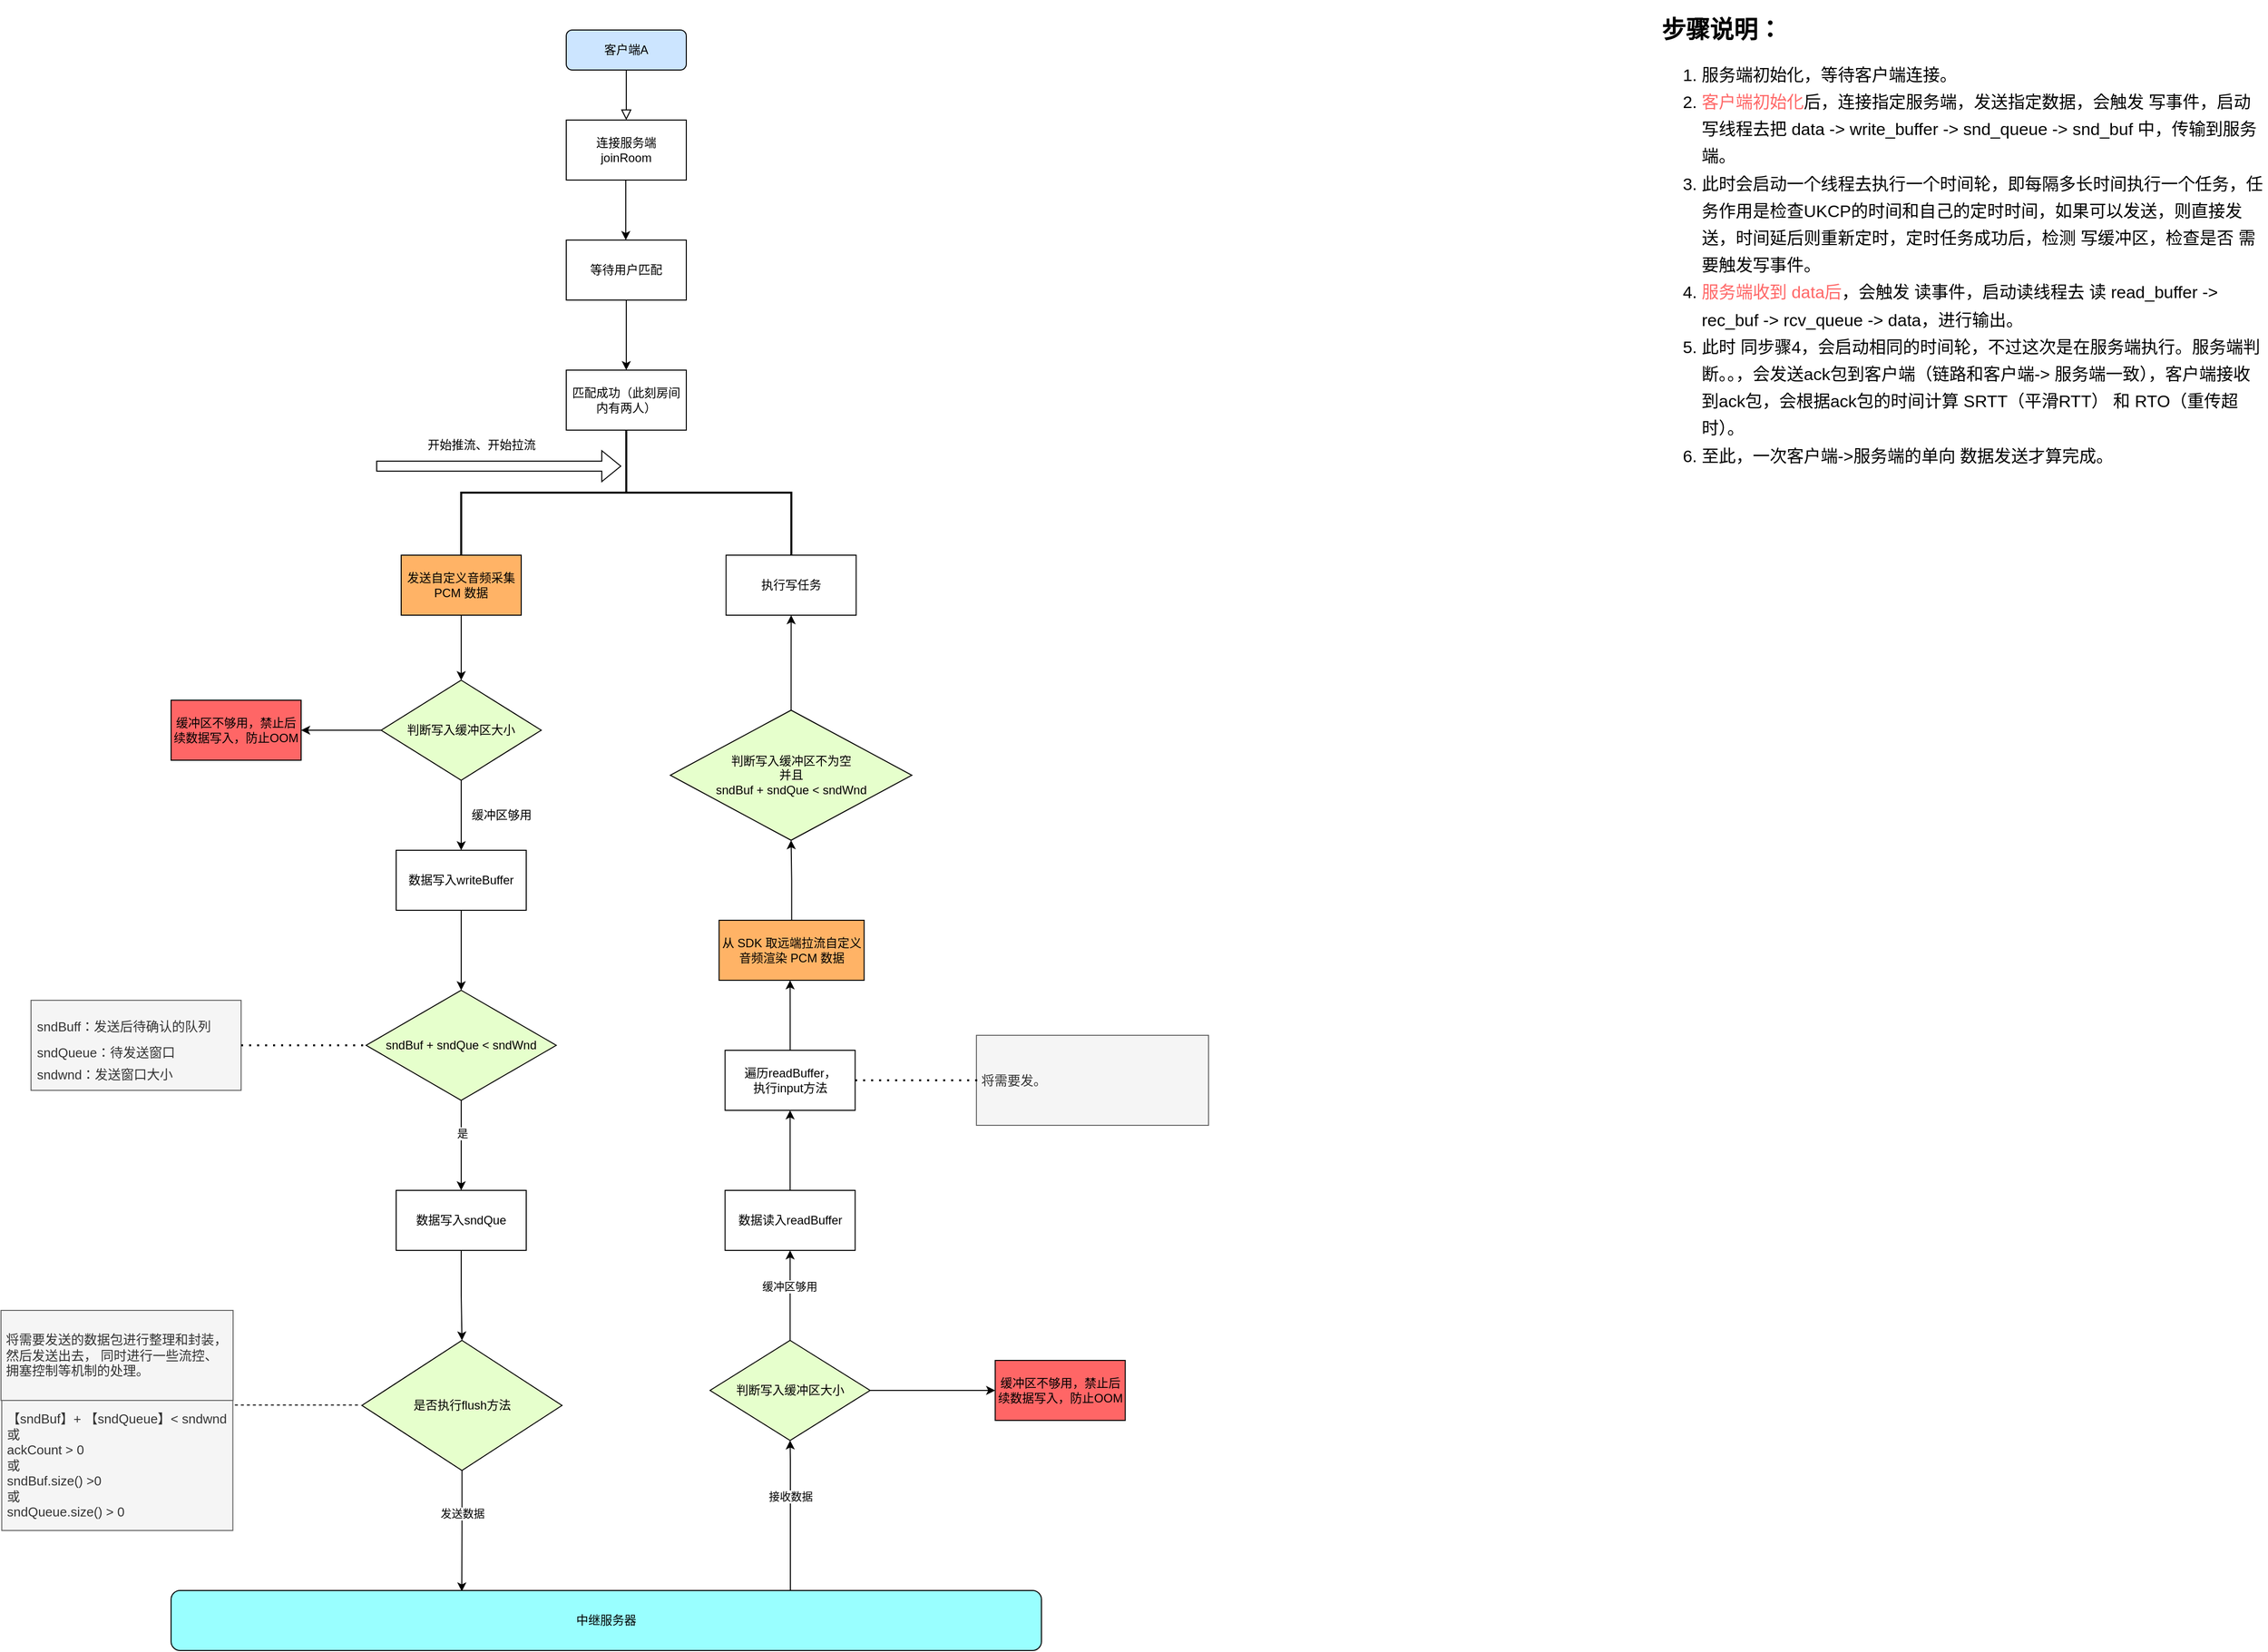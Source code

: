 <mxfile version="20.5.3" type="embed" pages="4"><diagram id="C5RBs43oDa-KdzZeNtuy" name="总流程"><mxGraphModel dx="2036" dy="747" grid="1" gridSize="10" guides="1" tooltips="1" connect="1" arrows="1" fold="1" page="1" pageScale="1" pageWidth="827" pageHeight="1169" math="0" shadow="0"><root><mxCell id="WIyWlLk6GJQsqaUBKTNV-0"/><mxCell id="WIyWlLk6GJQsqaUBKTNV-1" parent="WIyWlLk6GJQsqaUBKTNV-0"/><mxCell id="WIyWlLk6GJQsqaUBKTNV-2" value="" style="rounded=0;html=1;jettySize=auto;orthogonalLoop=1;fontSize=11;endArrow=block;endFill=0;endSize=8;strokeWidth=1;shadow=0;labelBackgroundColor=none;edgeStyle=orthogonalEdgeStyle;" parent="WIyWlLk6GJQsqaUBKTNV-1" source="WIyWlLk6GJQsqaUBKTNV-3" edge="1"><mxGeometry relative="1" as="geometry"><mxPoint x="280" y="170" as="targetPoint"/></mxGeometry></mxCell><mxCell id="WIyWlLk6GJQsqaUBKTNV-3" value="客户端A" style="rounded=1;whiteSpace=wrap;html=1;fontSize=12;glass=0;strokeWidth=1;shadow=0;fillColor=#CCE5FF;" parent="WIyWlLk6GJQsqaUBKTNV-1" vertex="1"><mxGeometry x="220" y="80" width="120" height="40" as="geometry"/></mxCell><mxCell id="7RlUj_piEzG3KWm9b5ct-7" value="" style="edgeStyle=orthogonalEdgeStyle;rounded=0;orthogonalLoop=1;jettySize=auto;html=1;" parent="WIyWlLk6GJQsqaUBKTNV-1" edge="1"><mxGeometry relative="1" as="geometry"><mxPoint x="279.5" y="230" as="sourcePoint"/><mxPoint x="279.5" y="290" as="targetPoint"/></mxGeometry></mxCell><mxCell id="kv0YCAP0Hw6sKMFOcy_a-1" value="" style="edgeStyle=orthogonalEdgeStyle;rounded=0;orthogonalLoop=1;jettySize=auto;html=1;" parent="WIyWlLk6GJQsqaUBKTNV-1" source="7RlUj_piEzG3KWm9b5ct-18" target="4_GKTPMX8tLgz5SM1xPS-0" edge="1"><mxGeometry relative="1" as="geometry"/></mxCell><mxCell id="7RlUj_piEzG3KWm9b5ct-18" value="数据写入writeBuffer" style="whiteSpace=wrap;html=1;" parent="WIyWlLk6GJQsqaUBKTNV-1" vertex="1"><mxGeometry x="50" y="900" width="130" height="60" as="geometry"/></mxCell><mxCell id="7RlUj_piEzG3KWm9b5ct-30" value="连接服务端&lt;br&gt;joinRoom" style="rounded=0;whiteSpace=wrap;html=1;" parent="WIyWlLk6GJQsqaUBKTNV-1" vertex="1"><mxGeometry x="220" y="170" width="120" height="60" as="geometry"/></mxCell><mxCell id="7RlUj_piEzG3KWm9b5ct-45" value="&lt;h1&gt;&lt;font style=&quot;font-size: 24px;&quot;&gt;步骤说明：&lt;/font&gt;&lt;/h1&gt;&lt;div style=&quot;font-size: 17px;&quot;&gt;&lt;ol style=&quot;line-height: 160%;&quot;&gt;&lt;li&gt;&lt;font style=&quot;font-size: 17px;&quot;&gt;服务端初始化，等待客户端连接。&lt;/font&gt;&lt;/li&gt;&lt;li&gt;&lt;font style=&quot;font-size: 17px;&quot;&gt;&lt;font color=&quot;#ff6666&quot;&gt;客户端初始化&lt;/font&gt;后，连接指定服务端，发送指定数据，&lt;/font&gt;会触发 写事件，启动写线程去把 data -&amp;gt; write_buffer -&amp;gt; snd_queue -&amp;gt; snd_buf 中，传输到服务端。&lt;/li&gt;&lt;li&gt;此时会启动一个线程去执行一个时间轮，即每隔多长时间执行一个任务，任务作用是检查UKCP的时间和自己的定时时间，如果可以发送，则直接发送，时间延后则重新定时，定时任务成功后，检测 写缓冲区，检查是否 需要触发写事件。&lt;/li&gt;&lt;li&gt;&lt;font color=&quot;#ff6666&quot;&gt;服务端收到 data后&lt;/font&gt;，会触发 读事件，启动读线程去 读 read_buffer -&amp;gt; rec_buf -&amp;gt; rcv_queue -&amp;gt; data，进行输出。&lt;/li&gt;&lt;li&gt;此时 同步骤4，会启动相同的时间轮，不过这次是在服务端执行。服务端判断。。，会发送ack包到客户端（链路和客户端-&amp;gt; 服务端一致），客户端接收到ack包，会根据ack包的时间计算 SRTT（平滑RTT） 和 RTO（重传超时）。&lt;br&gt;&lt;/li&gt;&lt;li&gt;至此，一次客户端-&amp;gt;服务端的单向 数据发送才算完成。&lt;/li&gt;&lt;/ol&gt;&lt;/div&gt;" style="text;html=1;strokeColor=none;fillColor=none;spacing=5;spacingTop=-20;whiteSpace=wrap;overflow=hidden;rounded=0;" parent="WIyWlLk6GJQsqaUBKTNV-1" vertex="1"><mxGeometry x="1310" y="60" width="610" height="545" as="geometry"/></mxCell><mxCell id="uy-A_jskTljX30a1A5Q1-15" value="" style="edgeStyle=orthogonalEdgeStyle;rounded=0;orthogonalLoop=1;jettySize=auto;html=1;" parent="WIyWlLk6GJQsqaUBKTNV-1" source="uy-A_jskTljX30a1A5Q1-12" target="uy-A_jskTljX30a1A5Q1-14" edge="1"><mxGeometry relative="1" as="geometry"/></mxCell><mxCell id="uy-A_jskTljX30a1A5Q1-12" value="等待用户匹配" style="whiteSpace=wrap;html=1;" parent="WIyWlLk6GJQsqaUBKTNV-1" vertex="1"><mxGeometry x="220" y="290" width="120" height="60" as="geometry"/></mxCell><mxCell id="uy-A_jskTljX30a1A5Q1-14" value="匹配成功（此刻房间内有两人）" style="whiteSpace=wrap;html=1;" parent="WIyWlLk6GJQsqaUBKTNV-1" vertex="1"><mxGeometry x="220" y="420" width="120" height="60" as="geometry"/></mxCell><mxCell id="uy-A_jskTljX30a1A5Q1-20" value="" style="shape=flexArrow;endArrow=classic;html=1;rounded=0;entryX=0;entryY=0.5;entryDx=0;entryDy=0;" parent="WIyWlLk6GJQsqaUBKTNV-1" edge="1"><mxGeometry width="50" height="50" relative="1" as="geometry"><mxPoint x="30" y="516" as="sourcePoint"/><mxPoint x="275" y="516" as="targetPoint"/></mxGeometry></mxCell><mxCell id="uy-A_jskTljX30a1A5Q1-26" value="" style="strokeWidth=2;html=1;shape=mxgraph.flowchart.annotation_2;align=left;labelPosition=right;pointerEvents=1;direction=south;" parent="WIyWlLk6GJQsqaUBKTNV-1" vertex="1"><mxGeometry x="115" y="480" width="330" height="125" as="geometry"/></mxCell><mxCell id="uy-A_jskTljX30a1A5Q1-27" value="开始推流、开始拉流" style="text;html=1;align=center;verticalAlign=middle;resizable=0;points=[];autosize=1;strokeColor=none;fillColor=none;" parent="WIyWlLk6GJQsqaUBKTNV-1" vertex="1"><mxGeometry x="70" y="480" width="130" height="30" as="geometry"/></mxCell><mxCell id="uy-A_jskTljX30a1A5Q1-33" value="" style="edgeStyle=orthogonalEdgeStyle;rounded=0;orthogonalLoop=1;jettySize=auto;html=1;" parent="WIyWlLk6GJQsqaUBKTNV-1" source="uy-A_jskTljX30a1A5Q1-31" edge="1"><mxGeometry relative="1" as="geometry"><mxPoint x="115" y="730" as="targetPoint"/></mxGeometry></mxCell><mxCell id="uy-A_jskTljX30a1A5Q1-31" value="发送自定义音频采集 PCM 数据" style="rounded=0;whiteSpace=wrap;html=1;fillColor=#FFB366;" parent="WIyWlLk6GJQsqaUBKTNV-1" vertex="1"><mxGeometry x="55" y="605" width="120" height="60" as="geometry"/></mxCell><mxCell id="uy-A_jskTljX30a1A5Q1-35" style="edgeStyle=orthogonalEdgeStyle;rounded=0;orthogonalLoop=1;jettySize=auto;html=1;" parent="WIyWlLk6GJQsqaUBKTNV-1" source="uy-A_jskTljX30a1A5Q1-34" target="7RlUj_piEzG3KWm9b5ct-18" edge="1"><mxGeometry relative="1" as="geometry"/></mxCell><mxCell id="LInC3I_wT032AU-UvtLX-1" style="edgeStyle=orthogonalEdgeStyle;rounded=0;orthogonalLoop=1;jettySize=auto;html=1;" parent="WIyWlLk6GJQsqaUBKTNV-1" source="uy-A_jskTljX30a1A5Q1-34" edge="1"><mxGeometry relative="1" as="geometry"><mxPoint x="-45" y="780" as="targetPoint"/></mxGeometry></mxCell><mxCell id="uy-A_jskTljX30a1A5Q1-34" value="判断写入缓冲区大小" style="rhombus;whiteSpace=wrap;html=1;fillColor=#E6FFCC;" parent="WIyWlLk6GJQsqaUBKTNV-1" vertex="1"><mxGeometry x="35" y="730" width="160" height="100" as="geometry"/></mxCell><mxCell id="uy-A_jskTljX30a1A5Q1-36" value="缓冲区够用" style="text;html=1;align=center;verticalAlign=middle;resizable=0;points=[];autosize=1;strokeColor=none;fillColor=none;" parent="WIyWlLk6GJQsqaUBKTNV-1" vertex="1"><mxGeometry x="115" y="850" width="80" height="30" as="geometry"/></mxCell><mxCell id="LInC3I_wT032AU-UvtLX-0" value="缓冲区不够用，禁止后续数据写入，防止OOM" style="whiteSpace=wrap;html=1;fillColor=#FF6666;" parent="WIyWlLk6GJQsqaUBKTNV-1" vertex="1"><mxGeometry x="-175" y="750" width="130" height="60" as="geometry"/></mxCell><mxCell id="kv0YCAP0Hw6sKMFOcy_a-6" value="" style="edgeStyle=orthogonalEdgeStyle;rounded=0;orthogonalLoop=1;jettySize=auto;html=1;entryX=0.5;entryY=0;entryDx=0;entryDy=0;" parent="WIyWlLk6GJQsqaUBKTNV-1" source="nYXH_iECZiatbJGzT019-53" target="J_CyLGGVV-6lv8dVLBiA-3" edge="1"><mxGeometry relative="1" as="geometry"><mxPoint x="115" y="1370" as="targetPoint"/></mxGeometry></mxCell><mxCell id="nYXH_iECZiatbJGzT019-53" value="数据写入sndQue" style="whiteSpace=wrap;html=1;" parent="WIyWlLk6GJQsqaUBKTNV-1" vertex="1"><mxGeometry x="50" y="1240" width="130" height="60" as="geometry"/></mxCell><mxCell id="kv0YCAP0Hw6sKMFOcy_a-3" value="" style="edgeStyle=orthogonalEdgeStyle;rounded=0;orthogonalLoop=1;jettySize=auto;html=1;" parent="WIyWlLk6GJQsqaUBKTNV-1" source="4_GKTPMX8tLgz5SM1xPS-0" target="nYXH_iECZiatbJGzT019-53" edge="1"><mxGeometry relative="1" as="geometry"/></mxCell><mxCell id="kv0YCAP0Hw6sKMFOcy_a-4" value="是" style="edgeLabel;html=1;align=center;verticalAlign=middle;resizable=0;points=[];" parent="kv0YCAP0Hw6sKMFOcy_a-3" vertex="1" connectable="0"><mxGeometry x="-0.263" y="1" relative="1" as="geometry"><mxPoint as="offset"/></mxGeometry></mxCell><mxCell id="4_GKTPMX8tLgz5SM1xPS-0" value="sndBuf + sndQue &amp;lt; sndWnd" style="rhombus;whiteSpace=wrap;html=1;fillColor=#E6FFCC;" parent="WIyWlLk6GJQsqaUBKTNV-1" vertex="1"><mxGeometry x="20" y="1040" width="190" height="110" as="geometry"/></mxCell><mxCell id="kv0YCAP0Hw6sKMFOcy_a-0" value="&lt;p style=&quot;line-height: 140%;&quot;&gt;&lt;/p&gt;&lt;font style=&quot;font-size: 13px;&quot;&gt;sndBuff：发送后待确认的队列&lt;br&gt;&lt;/font&gt;&lt;p style=&quot;line-height: 70%; font-size: 13px;&quot;&gt;&lt;font style=&quot;font-size: 13px;&quot;&gt;sndQueue：待发送窗口&lt;/font&gt;&lt;/p&gt;&lt;p style=&quot;line-height: 70%; font-size: 13px;&quot;&gt;&lt;font style=&quot;font-size: 13px;&quot;&gt;sndwnd：发送窗口大小&lt;/font&gt;&lt;br&gt;&lt;/p&gt;" style="text;align=left;verticalAlign=top;spacingLeft=4;spacingRight=4;overflow=hidden;points=[[0,0.5],[1,0.5]];portConstraint=eastwest;rotatable=0;whiteSpace=wrap;html=1;fillColor=#f5f5f5;fontColor=#333333;strokeColor=#666666;" parent="WIyWlLk6GJQsqaUBKTNV-1" vertex="1"><mxGeometry x="-315" y="1050" width="210" height="90" as="geometry"/></mxCell><mxCell id="kv0YCAP0Hw6sKMFOcy_a-2" value="" style="endArrow=none;dashed=1;html=1;dashPattern=1 3;strokeWidth=2;rounded=0;entryX=0;entryY=0.5;entryDx=0;entryDy=0;exitX=1;exitY=0.5;exitDx=0;exitDy=0;" parent="WIyWlLk6GJQsqaUBKTNV-1" source="kv0YCAP0Hw6sKMFOcy_a-0" target="4_GKTPMX8tLgz5SM1xPS-0" edge="1"><mxGeometry width="50" height="50" relative="1" as="geometry"><mxPoint x="-85" y="1230" as="sourcePoint"/><mxPoint x="-35" y="1180" as="targetPoint"/></mxGeometry></mxCell><mxCell id="J_CyLGGVV-6lv8dVLBiA-36" style="edgeStyle=orthogonalEdgeStyle;rounded=0;orthogonalLoop=1;jettySize=auto;html=1;entryX=0.334;entryY=0.016;entryDx=0;entryDy=0;entryPerimeter=0;" parent="WIyWlLk6GJQsqaUBKTNV-1" source="J_CyLGGVV-6lv8dVLBiA-3" target="J_CyLGGVV-6lv8dVLBiA-8" edge="1"><mxGeometry relative="1" as="geometry"/></mxCell><mxCell id="J_CyLGGVV-6lv8dVLBiA-37" value="发送数据" style="edgeLabel;html=1;align=center;verticalAlign=middle;resizable=0;points=[];" parent="J_CyLGGVV-6lv8dVLBiA-36" vertex="1" connectable="0"><mxGeometry x="-0.29" relative="1" as="geometry"><mxPoint as="offset"/></mxGeometry></mxCell><UserObject label="是否执行flush方法" link="data:page/id,0Pnds2KYlQipTJeYvXms" id="J_CyLGGVV-6lv8dVLBiA-3"><mxCell style="rhombus;whiteSpace=wrap;html=1;fillColor=#E6FFCC;" parent="WIyWlLk6GJQsqaUBKTNV-1" vertex="1"><mxGeometry x="15.76" y="1390" width="200" height="130" as="geometry"/></mxCell></UserObject><mxCell id="J_CyLGGVV-6lv8dVLBiA-4" value="&lt;font style=&quot;font-size: 13px;&quot;&gt;将需要发送的数据包进行整理和封装，然后发送出去， 同时进行一些流控、拥塞控制等机制的处理。&lt;/font&gt;" style="text;strokeColor=#666666;fillColor=#f5f5f5;align=left;verticalAlign=middle;spacingLeft=4;spacingRight=4;overflow=hidden;points=[[0,0.5],[1,0.5]];portConstraint=eastwest;rotatable=0;whiteSpace=wrap;spacingTop=-1;spacing=1;html=1;fontColor=#333333;" parent="WIyWlLk6GJQsqaUBKTNV-1" vertex="1"><mxGeometry x="-345" y="1360" width="232" height="90" as="geometry"/></mxCell><mxCell id="J_CyLGGVV-6lv8dVLBiA-5" value="" style="endArrow=none;dashed=1;html=1;rounded=0;exitX=1;exitY=0.5;exitDx=0;exitDy=0;" parent="WIyWlLk6GJQsqaUBKTNV-1" edge="1"><mxGeometry width="50" height="50" relative="1" as="geometry"><mxPoint x="-123.25" y="1454.58" as="sourcePoint"/><mxPoint x="14.88" y="1454.58" as="targetPoint"/></mxGeometry></mxCell><mxCell id="J_CyLGGVV-6lv8dVLBiA-6" value="&lt;blockquote style=&quot;margin: 0 0 0 40px; border: none; padding: 0px;&quot;&gt;&lt;/blockquote&gt;&lt;font style=&quot;font-size: 13px;&quot;&gt;&lt;span style=&quot;background-color: initial; text-align: center;&quot;&gt;【sndBuf】+ 【sndQueue&lt;/span&gt;&lt;span style=&quot;background-color: initial; text-align: center;&quot;&gt;】&amp;lt;&amp;nbsp;&lt;/span&gt;&lt;span style=&quot;background-color: initial; text-align: center;&quot;&gt;sndwnd&lt;/span&gt;&lt;br&gt;&lt;/font&gt;&lt;blockquote style=&quot;margin: 0px 0px 0px 40px; border: none; padding: 0px; font-size: 13px;&quot;&gt;&lt;/blockquote&gt;&lt;font style=&quot;font-size: 13px;&quot;&gt;&lt;span style=&quot;text-align: center; background-color: initial;&quot;&gt;或&lt;/span&gt;&lt;br&gt;&lt;/font&gt;&lt;blockquote style=&quot;margin: 0px 0px 0px 40px; border: none; padding: 0px; font-size: 13px;&quot;&gt;&lt;/blockquote&gt;&lt;font style=&quot;font-size: 13px;&quot;&gt;&lt;span style=&quot;text-align: center; background-color: initial;&quot;&gt;ackCount &amp;gt; 0&lt;/span&gt;&lt;br&gt;&lt;/font&gt;&lt;blockquote style=&quot;margin: 0px 0px 0px 40px; border: none; padding: 0px; font-size: 13px;&quot;&gt;&lt;/blockquote&gt;&lt;font style=&quot;font-size: 13px;&quot;&gt;&lt;span style=&quot;text-align: center; background-color: initial;&quot;&gt;或&lt;/span&gt;&lt;br&gt;&lt;/font&gt;&lt;blockquote style=&quot;margin: 0px 0px 0px 40px; border: none; padding: 0px; font-size: 13px;&quot;&gt;&lt;/blockquote&gt;&lt;font style=&quot;font-size: 13px;&quot;&gt;&lt;span style=&quot;text-align: center; background-color: initial;&quot;&gt;sndBuf.size() &amp;gt;0&lt;/span&gt;&lt;br&gt;&lt;/font&gt;&lt;blockquote style=&quot;margin: 0px 0px 0px 40px; border: none; padding: 0px; font-size: 13px;&quot;&gt;&lt;/blockquote&gt;&lt;font style=&quot;font-size: 13px;&quot;&gt;&lt;span style=&quot;text-align: center; background-color: initial;&quot;&gt;或&lt;/span&gt;&lt;br&gt;&lt;span style=&quot;text-align: center;&quot;&gt;sndQueue.size() &amp;gt; 0&lt;/span&gt;&lt;/font&gt;" style="text;strokeColor=#666666;fillColor=#f5f5f5;align=left;verticalAlign=middle;spacingLeft=4;spacingRight=4;overflow=hidden;points=[[0,0.5],[1,0.5]];portConstraint=eastwest;rotatable=0;whiteSpace=wrap;spacingTop=-1;spacing=1;html=1;fontColor=#333333;" parent="WIyWlLk6GJQsqaUBKTNV-1" vertex="1"><mxGeometry x="-344.25" y="1450" width="231" height="130" as="geometry"/></mxCell><mxCell id="J_CyLGGVV-6lv8dVLBiA-17" style="edgeStyle=orthogonalEdgeStyle;rounded=0;orthogonalLoop=1;jettySize=auto;html=1;entryX=0.5;entryY=1;entryDx=0;entryDy=0;" parent="WIyWlLk6GJQsqaUBKTNV-1" source="J_CyLGGVV-6lv8dVLBiA-8" target="J_CyLGGVV-6lv8dVLBiA-14" edge="1"><mxGeometry relative="1" as="geometry"><Array as="points"><mxPoint x="444" y="1510"/><mxPoint x="444" y="1510"/></Array></mxGeometry></mxCell><mxCell id="J_CyLGGVV-6lv8dVLBiA-19" value="接收数据" style="edgeLabel;html=1;align=center;verticalAlign=middle;resizable=0;points=[];" parent="J_CyLGGVV-6lv8dVLBiA-17" vertex="1" connectable="0"><mxGeometry x="0.251" relative="1" as="geometry"><mxPoint as="offset"/></mxGeometry></mxCell><mxCell id="J_CyLGGVV-6lv8dVLBiA-8" value="中继服务器" style="rounded=1;whiteSpace=wrap;html=1;fillColor=#99FFFF;" parent="WIyWlLk6GJQsqaUBKTNV-1" vertex="1"><mxGeometry x="-175" y="1640" width="870" height="60" as="geometry"/></mxCell><mxCell id="J_CyLGGVV-6lv8dVLBiA-24" value="" style="edgeStyle=orthogonalEdgeStyle;rounded=0;orthogonalLoop=1;jettySize=auto;html=1;" parent="WIyWlLk6GJQsqaUBKTNV-1" source="J_CyLGGVV-6lv8dVLBiA-11" target="J_CyLGGVV-6lv8dVLBiA-23" edge="1"><mxGeometry relative="1" as="geometry"/></mxCell><UserObject label="数据读入readBuffer" link="data:page/id,Gp3b3WBZSqf-lGHbitcD" id="J_CyLGGVV-6lv8dVLBiA-11"><mxCell style="whiteSpace=wrap;html=1;" parent="WIyWlLk6GJQsqaUBKTNV-1" vertex="1"><mxGeometry x="378.75" y="1240" width="130" height="60" as="geometry"/></mxCell></UserObject><mxCell id="J_CyLGGVV-6lv8dVLBiA-13" style="edgeStyle=orthogonalEdgeStyle;rounded=0;orthogonalLoop=1;jettySize=auto;html=1;entryX=0;entryY=0.5;entryDx=0;entryDy=0;" parent="WIyWlLk6GJQsqaUBKTNV-1" source="J_CyLGGVV-6lv8dVLBiA-14" target="J_CyLGGVV-6lv8dVLBiA-16" edge="1"><mxGeometry relative="1" as="geometry"><mxPoint x="283.75" y="1350" as="targetPoint"/></mxGeometry></mxCell><mxCell id="J_CyLGGVV-6lv8dVLBiA-21" value="" style="edgeStyle=orthogonalEdgeStyle;rounded=0;orthogonalLoop=1;jettySize=auto;html=1;" parent="WIyWlLk6GJQsqaUBKTNV-1" source="J_CyLGGVV-6lv8dVLBiA-14" target="J_CyLGGVV-6lv8dVLBiA-11" edge="1"><mxGeometry relative="1" as="geometry"/></mxCell><mxCell id="J_CyLGGVV-6lv8dVLBiA-22" value="缓冲区够用" style="edgeLabel;html=1;align=center;verticalAlign=middle;resizable=0;points=[];" parent="J_CyLGGVV-6lv8dVLBiA-21" vertex="1" connectable="0"><mxGeometry x="0.198" y="1" relative="1" as="geometry"><mxPoint as="offset"/></mxGeometry></mxCell><UserObject label="判断写入缓冲区大小" id="J_CyLGGVV-6lv8dVLBiA-14"><mxCell style="rhombus;whiteSpace=wrap;html=1;fillColor=#E6FFCC;" parent="WIyWlLk6GJQsqaUBKTNV-1" vertex="1"><mxGeometry x="363.75" y="1390" width="160" height="100" as="geometry"/></mxCell></UserObject><mxCell id="J_CyLGGVV-6lv8dVLBiA-16" value="缓冲区不够用，禁止后续数据写入，防止OOM" style="whiteSpace=wrap;html=1;fillColor=#FF6666;" parent="WIyWlLk6GJQsqaUBKTNV-1" vertex="1"><mxGeometry x="648.75" y="1410" width="130" height="60" as="geometry"/></mxCell><mxCell id="J_CyLGGVV-6lv8dVLBiA-30" value="" style="edgeStyle=orthogonalEdgeStyle;rounded=0;orthogonalLoop=1;jettySize=auto;html=1;" parent="WIyWlLk6GJQsqaUBKTNV-1" source="J_CyLGGVV-6lv8dVLBiA-23" edge="1"><mxGeometry relative="1" as="geometry"><mxPoint x="443.75" y="1030" as="targetPoint"/></mxGeometry></mxCell><mxCell id="J_CyLGGVV-6lv8dVLBiA-23" value="遍历readBuffer，&lt;br&gt;执行input方法" style="whiteSpace=wrap;html=1;" parent="WIyWlLk6GJQsqaUBKTNV-1" vertex="1"><mxGeometry x="378.75" y="1100" width="130" height="60" as="geometry"/></mxCell><mxCell id="J_CyLGGVV-6lv8dVLBiA-25" value="&lt;font style=&quot;font-size: 13px;&quot;&gt;将需要发。&lt;/font&gt;" style="text;strokeColor=#666666;fillColor=#f5f5f5;align=left;verticalAlign=middle;spacingLeft=4;spacingRight=4;overflow=hidden;points=[[0,0.5],[1,0.5]];portConstraint=eastwest;rotatable=0;whiteSpace=wrap;spacingTop=-1;spacing=1;html=1;fontColor=#333333;" parent="WIyWlLk6GJQsqaUBKTNV-1" vertex="1"><mxGeometry x="630" y="1085" width="232" height="90" as="geometry"/></mxCell><mxCell id="J_CyLGGVV-6lv8dVLBiA-27" value="" style="endArrow=none;dashed=1;html=1;dashPattern=1 3;strokeWidth=2;rounded=0;entryX=0;entryY=0.5;entryDx=0;entryDy=0;exitX=1;exitY=0.5;exitDx=0;exitDy=0;" parent="WIyWlLk6GJQsqaUBKTNV-1" source="J_CyLGGVV-6lv8dVLBiA-23" edge="1"><mxGeometry width="50" height="50" relative="1" as="geometry"><mxPoint x="383.75" y="1090" as="sourcePoint"/><mxPoint x="633.75" y="1130" as="targetPoint"/></mxGeometry></mxCell><mxCell id="J_CyLGGVV-6lv8dVLBiA-33" value="" style="edgeStyle=orthogonalEdgeStyle;rounded=0;orthogonalLoop=1;jettySize=auto;html=1;" parent="WIyWlLk6GJQsqaUBKTNV-1" source="J_CyLGGVV-6lv8dVLBiA-31" target="J_CyLGGVV-6lv8dVLBiA-32" edge="1"><mxGeometry relative="1" as="geometry"/></mxCell><mxCell id="J_CyLGGVV-6lv8dVLBiA-31" value="从 SDK 取远端拉流自定义音频渲染 PCM 数据" style="rounded=0;whiteSpace=wrap;html=1;fillColor=#FFB366;" parent="WIyWlLk6GJQsqaUBKTNV-1" vertex="1"><mxGeometry x="372.75" y="970" width="145" height="60" as="geometry"/></mxCell><mxCell id="J_CyLGGVV-6lv8dVLBiA-35" value="" style="edgeStyle=orthogonalEdgeStyle;rounded=0;orthogonalLoop=1;jettySize=auto;html=1;" parent="WIyWlLk6GJQsqaUBKTNV-1" source="J_CyLGGVV-6lv8dVLBiA-32" target="J_CyLGGVV-6lv8dVLBiA-34" edge="1"><mxGeometry relative="1" as="geometry"/></mxCell><mxCell id="J_CyLGGVV-6lv8dVLBiA-32" value="判断写入缓冲区不为空&lt;br&gt;并且&lt;br&gt;sndBuf + sndQue &amp;lt; sndWnd" style="rhombus;whiteSpace=wrap;html=1;fillColor=#E6FFCC;" parent="WIyWlLk6GJQsqaUBKTNV-1" vertex="1"><mxGeometry x="324" y="760" width="241.5" height="130" as="geometry"/></mxCell><mxCell id="J_CyLGGVV-6lv8dVLBiA-34" value="执行写任务" style="whiteSpace=wrap;html=1;" parent="WIyWlLk6GJQsqaUBKTNV-1" vertex="1"><mxGeometry x="379.75" y="605" width="130" height="60" as="geometry"/></mxCell></root></mxGraphModel></diagram><diagram name="flush方法" id="0Pnds2KYlQipTJeYvXms"><mxGraphModel dx="2377" dy="2002" grid="1" gridSize="10" guides="1" tooltips="1" connect="1" arrows="1" fold="1" page="1" pageScale="1" pageWidth="827" pageHeight="1169" math="0" shadow="0"><root><mxCell id="9eq5Mcm6ay2aX8Y26_Fb-0"/><mxCell id="9eq5Mcm6ay2aX8Y26_Fb-1" parent="9eq5Mcm6ay2aX8Y26_Fb-0"/><mxCell id="9eq5Mcm6ay2aX8Y26_Fb-8" value="rcv_buf" style="rounded=0;whiteSpace=wrap;html=1;" parent="9eq5Mcm6ay2aX8Y26_Fb-1" vertex="1"><mxGeometry x="1320" y="1580" width="120" height="60" as="geometry"/></mxCell><mxCell id="9eq5Mcm6ay2aX8Y26_Fb-9" value="rcv_queue" style="rounded=0;whiteSpace=wrap;html=1;" parent="9eq5Mcm6ay2aX8Y26_Fb-1" vertex="1"><mxGeometry x="1170" y="1680" width="120" height="60" as="geometry"/></mxCell><mxCell id="9eq5Mcm6ay2aX8Y26_Fb-11" value="&lt;h1&gt;&lt;font style=&quot;font-size: 24px;&quot;&gt;步骤说明：&lt;/font&gt;&lt;/h1&gt;&lt;div style=&quot;font-size: 17px;&quot;&gt;&lt;ol style=&quot;line-height: 160%;&quot;&gt;&lt;li&gt;&lt;font style=&quot;font-size: 17px;&quot;&gt;服务端初始化，等待客户端连接。&lt;/font&gt;&lt;/li&gt;&lt;li&gt;&lt;font style=&quot;font-size: 17px;&quot;&gt;&lt;font color=&quot;#ff6666&quot;&gt;客户端初始化&lt;/font&gt;后，连接指定服务端，发送指定数据，&lt;/font&gt;会触发 写事件，启动写线程去把 data -&amp;gt; write_buffer -&amp;gt; snd_queue -&amp;gt; snd_buf 中，传输到服务端。&lt;/li&gt;&lt;li&gt;此时会启动一个线程去执行一个时间轮，即每隔多长时间执行一个任务，任务作用是检查UKCP的时间和自己的定时时间，如果可以发送，则直接发送，时间延后则重新定时，定时任务成功后，检测 写缓冲区，检查是否 需要触发写事件。&lt;/li&gt;&lt;li&gt;&lt;font color=&quot;#ff6666&quot;&gt;服务端收到 data后&lt;/font&gt;，会触发 读事件，启动读线程去 读 read_buffer -&amp;gt; rec_buf -&amp;gt; rcv_queue -&amp;gt; data，进行输出。&lt;/li&gt;&lt;li&gt;此时 同步骤4，会启动相同的时间轮，不过这次是在服务端执行。服务端判断。。，会发送ack包到客户端（链路和客户端-&amp;gt; 服务端一致），客户端接收到ack包，会根据ack包的时间计算 SRTT（平滑RTT） 和 RTO（重传超时）。&lt;br&gt;&lt;/li&gt;&lt;li&gt;至此，一次客户端-&amp;gt;服务端的单向 数据发送才算完成。&lt;/li&gt;&lt;/ol&gt;&lt;/div&gt;" style="text;html=1;strokeColor=none;fillColor=none;spacing=5;spacingTop=-20;whiteSpace=wrap;overflow=hidden;rounded=0;" parent="9eq5Mcm6ay2aX8Y26_Fb-1" vertex="1"><mxGeometry x="1310" y="60" width="610" height="545" as="geometry"/></mxCell><mxCell id="9eq5Mcm6ay2aX8Y26_Fb-33" value="" style="edgeStyle=orthogonalEdgeStyle;rounded=0;orthogonalLoop=1;jettySize=auto;html=1;" parent="9eq5Mcm6ay2aX8Y26_Fb-1" source="9eq5Mcm6ay2aX8Y26_Fb-34" target="9eq5Mcm6ay2aX8Y26_Fb-38" edge="1"><mxGeometry relative="1" as="geometry"/></mxCell><mxCell id="9eq5Mcm6ay2aX8Y26_Fb-34" value="sndNxt &amp;lt; (sndUna + cwnd0)" style="rhombus;whiteSpace=wrap;html=1;" parent="9eq5Mcm6ay2aX8Y26_Fb-1" vertex="1"><mxGeometry x="119.52" y="370" width="189.99" height="110" as="geometry"/></mxCell><mxCell id="9eq5Mcm6ay2aX8Y26_Fb-35" value="" style="endArrow=none;dashed=1;html=1;rounded=0;entryX=0;entryY=0.5;entryDx=0;entryDy=0;exitX=1.004;exitY=0.432;exitDx=0;exitDy=0;exitPerimeter=0;" parent="9eq5Mcm6ay2aX8Y26_Fb-1" source="9eq5Mcm6ay2aX8Y26_Fb-36" target="9eq5Mcm6ay2aX8Y26_Fb-34" edge="1"><mxGeometry width="50" height="50" relative="1" as="geometry"><mxPoint x="-25.49" y="374.46" as="sourcePoint"/><mxPoint x="94.51" y="419.99" as="targetPoint"/></mxGeometry></mxCell><mxCell id="9eq5Mcm6ay2aX8Y26_Fb-36" value="&lt;p style=&quot;line-height: 150%;&quot;&gt;&lt;/p&gt;&lt;font style=&quot;font-size: 13px;&quot;&gt;sndNxt&amp;nbsp;：&lt;/font&gt;下次发送下标&lt;br&gt;sndUna&amp;nbsp;：已发送但未确认&lt;br&gt;rmtWnd：当前对端可接收窗口&lt;span style=&quot;background-color: initial;&quot;&gt;&lt;br&gt;&lt;/span&gt;cwnd0：【sndWnd，rmtWnd&lt;span style=&quot;font-size: 13px; background-color: initial;&quot;&gt;】最小值&lt;/span&gt;" style="text;strokeColor=none;fillColor=#CCCCCC;align=left;verticalAlign=top;spacingLeft=4;spacingRight=4;overflow=hidden;points=[[0,0.5],[1,0.5]];portConstraint=eastwest;rotatable=0;whiteSpace=wrap;html=1;" parent="9eq5Mcm6ay2aX8Y26_Fb-1" vertex="1"><mxGeometry x="-225.5" y="374" width="210" height="116" as="geometry"/></mxCell><mxCell id="9eq5Mcm6ay2aX8Y26_Fb-37" value="" style="edgeStyle=orthogonalEdgeStyle;rounded=0;orthogonalLoop=1;jettySize=auto;html=1;fontSize=14;" parent="9eq5Mcm6ay2aX8Y26_Fb-1" source="9eq5Mcm6ay2aX8Y26_Fb-38" target="9eq5Mcm6ay2aX8Y26_Fb-66" edge="1"><mxGeometry relative="1" as="geometry"/></mxCell><mxCell id="9eq5Mcm6ay2aX8Y26_Fb-38" value="数据写入sndBuf" style="whiteSpace=wrap;html=1;" parent="9eq5Mcm6ay2aX8Y26_Fb-1" vertex="1"><mxGeometry x="147.02" y="560" width="135" height="60" as="geometry"/></mxCell><mxCell id="9eq5Mcm6ay2aX8Y26_Fb-50" value="" style="edgeStyle=orthogonalEdgeStyle;rounded=0;orthogonalLoop=1;jettySize=auto;html=1;fontSize=12;" parent="9eq5Mcm6ay2aX8Y26_Fb-1" edge="1"><mxGeometry relative="1" as="geometry"><mxPoint x="213.51" y="0.003" as="targetPoint"/><mxPoint x="213.51" y="-90" as="sourcePoint"/></mxGeometry></mxCell><mxCell id="9eq5Mcm6ay2aX8Y26_Fb-56" value="&lt;p style=&quot;line-height: 80%;&quot;&gt;&lt;font style=&quot;font-size: 13px;&quot;&gt;接收端收到 一次&amp;nbsp; 【IKCP_CMD_PUSH】指&lt;/font&gt;&lt;/p&gt;&lt;p style=&quot;line-height: 80%;&quot;&gt;&lt;font style=&quot;font-size: 13px;&quot;&gt;令的数据包，ackCount +1，ackList[0] 设置&lt;/font&gt;&lt;/p&gt;&lt;p style=&quot;line-height: 80%;&quot;&gt;&lt;font style=&quot;font-size: 13px;&quot;&gt;SN，ackList[1] 设置 ts 时间&lt;br&gt;&lt;/font&gt;&lt;/p&gt;&lt;p style=&quot;line-height: 80%;&quot;&gt;&lt;font style=&quot;font-size: 13px;&quot;&gt;1、遍历 ackList数组，获取 每个位置的 sn；&lt;/font&gt;&lt;/p&gt;&lt;p style=&quot;line-height: 80%;&quot;&gt;&lt;font style=&quot;font-size: 13px;&quot;&gt;2、 针对sn &amp;gt; rcvNxt的数据，&lt;/font&gt;&lt;/p&gt;&lt;p style=&quot;line-height: 80%;&quot;&gt;&lt;span style=&quot;background-color: initial; font-size: 13px;&quot;&gt;ackMask |= 1&amp;lt;&amp;lt; index&lt;/span&gt;&lt;/p&gt;" style="text;strokeColor=none;fillColor=#CCCCCC;align=left;verticalAlign=middle;spacingLeft=4;spacingRight=4;overflow=hidden;points=[[0,0.5],[1,0.5]];portConstraint=eastwest;rotatable=0;whiteSpace=wrap;spacingTop=-1;spacing=1;html=1;" parent="9eq5Mcm6ay2aX8Y26_Fb-1" vertex="1"><mxGeometry x="-280" y="-40" width="264.5" height="175" as="geometry"/></mxCell><mxCell id="9eq5Mcm6ay2aX8Y26_Fb-58" style="edgeStyle=orthogonalEdgeStyle;rounded=0;orthogonalLoop=1;jettySize=auto;html=1;fontSize=14;" parent="9eq5Mcm6ay2aX8Y26_Fb-1" source="9eq5Mcm6ay2aX8Y26_Fb-59" target="9eq5Mcm6ay2aX8Y26_Fb-61" edge="1"><mxGeometry relative="1" as="geometry"/></mxCell><mxCell id="9eq5Mcm6ay2aX8Y26_Fb-59" value="针对已读取的数据 &lt;br&gt;回复ack响应" style="whiteSpace=wrap;html=1;" parent="9eq5Mcm6ay2aX8Y26_Fb-1" vertex="1"><mxGeometry x="129.5" width="170" height="70" as="geometry"/></mxCell><mxCell id="9eq5Mcm6ay2aX8Y26_Fb-60" value="" style="edgeStyle=orthogonalEdgeStyle;rounded=0;orthogonalLoop=1;jettySize=auto;html=1;fontSize=14;" parent="9eq5Mcm6ay2aX8Y26_Fb-1" source="9eq5Mcm6ay2aX8Y26_Fb-61" edge="1"><mxGeometry relative="1" as="geometry"><mxPoint x="214.5" y="370.006" as="targetPoint"/></mxGeometry></mxCell><mxCell id="9eq5Mcm6ay2aX8Y26_Fb-61" value="封装ack响应消息" style="whiteSpace=wrap;html=1;" parent="9eq5Mcm6ay2aX8Y26_Fb-1" vertex="1"><mxGeometry x="126" y="214" width="176.5" height="70" as="geometry"/></mxCell><mxCell id="9eq5Mcm6ay2aX8Y26_Fb-62" value="&lt;p style=&quot;line-height: 80%;&quot;&gt;&lt;font style=&quot;font-size: 13px;&quot;&gt;1、遍历 ackList数组，获取 每个位置的 sn；&lt;/font&gt;&lt;/p&gt;&lt;p style=&quot;line-height: 80%;&quot;&gt;&lt;font style=&quot;font-size: 13px;&quot;&gt;2、 针对sn &amp;gt;= rcvNxt || ackCount-1 = index&amp;nbsp;&lt;/font&gt;&lt;/p&gt;&lt;p style=&quot;line-height: 80%;&quot;&gt;&lt;font style=&quot;font-size: 13px;&quot;&gt;的数据，回复ack&lt;/font&gt;&lt;/p&gt;" style="text;strokeColor=none;fillColor=#CCCCCC;align=left;verticalAlign=middle;spacingLeft=4;spacingRight=4;overflow=hidden;points=[[0,0.5],[1,0.5]];portConstraint=eastwest;rotatable=0;whiteSpace=wrap;spacingTop=-1;spacing=1;html=1;" parent="9eq5Mcm6ay2aX8Y26_Fb-1" vertex="1"><mxGeometry x="-277" y="189" width="264.5" height="120" as="geometry"/></mxCell><mxCell id="9eq5Mcm6ay2aX8Y26_Fb-63" value="" style="endArrow=none;dashed=1;html=1;rounded=0;exitX=1;exitY=0.5;exitDx=0;exitDy=0;" parent="9eq5Mcm6ay2aX8Y26_Fb-1" edge="1"><mxGeometry width="50" height="50" relative="1" as="geometry"><mxPoint x="7.87" y="248.58" as="sourcePoint"/><mxPoint x="126" y="249" as="targetPoint"/></mxGeometry></mxCell><mxCell id="9eq5Mcm6ay2aX8Y26_Fb-64" value="" style="endArrow=none;dashed=1;html=1;rounded=0;exitX=1;exitY=0.5;exitDx=0;exitDy=0;" parent="9eq5Mcm6ay2aX8Y26_Fb-1" edge="1"><mxGeometry width="50" height="50" relative="1" as="geometry"><mxPoint x="-10.13" y="34.57" as="sourcePoint"/><mxPoint x="128.0" y="34.57" as="targetPoint"/></mxGeometry></mxCell><mxCell id="9eq5Mcm6ay2aX8Y26_Fb-65" value="" style="edgeStyle=orthogonalEdgeStyle;rounded=0;orthogonalLoop=1;jettySize=auto;html=1;fontSize=14;" parent="9eq5Mcm6ay2aX8Y26_Fb-1" source="9eq5Mcm6ay2aX8Y26_Fb-66" target="9eq5Mcm6ay2aX8Y26_Fb-69" edge="1"><mxGeometry relative="1" as="geometry"/></mxCell><mxCell id="9eq5Mcm6ay2aX8Y26_Fb-66" value="遍历sndBuf，将数据发送" style="whiteSpace=wrap;html=1;" parent="9eq5Mcm6ay2aX8Y26_Fb-1" vertex="1"><mxGeometry x="140.78" y="700" width="147.48" height="60" as="geometry"/></mxCell><mxCell id="9eq5Mcm6ay2aX8Y26_Fb-67" value="&lt;p style=&quot;line-height: 150%;&quot;&gt;&lt;/p&gt;&lt;span style=&quot;font-size: 13px;&quot;&gt;主要包含四类数据：&lt;br&gt;1、初次写入的新数据&lt;br&gt;2、超过自定义快速重传次数的数据&lt;br&gt;3、重传后未响应的早期数据&lt;br&gt;4、超过 超时重传时间的数据&lt;br&gt;&lt;/span&gt;" style="text;strokeColor=none;fillColor=#CCCCCC;align=left;verticalAlign=top;spacingLeft=4;spacingRight=4;overflow=hidden;points=[[0,0.5],[1,0.5]];portConstraint=eastwest;rotatable=0;whiteSpace=wrap;html=1;" parent="9eq5Mcm6ay2aX8Y26_Fb-1" vertex="1"><mxGeometry x="-239.5" y="670" width="227" height="120" as="geometry"/></mxCell><mxCell id="9eq5Mcm6ay2aX8Y26_Fb-68" value="" style="endArrow=none;dashed=1;html=1;rounded=0;entryX=0;entryY=0.5;entryDx=0;entryDy=0;exitX=1;exitY=0.5;exitDx=0;exitDy=0;" parent="9eq5Mcm6ay2aX8Y26_Fb-1" source="9eq5Mcm6ay2aX8Y26_Fb-67" edge="1"><mxGeometry width="50" height="50" relative="1" as="geometry"><mxPoint x="6.6" y="730.002" as="sourcePoint"/><mxPoint x="140.78" y="730.89" as="targetPoint"/></mxGeometry></mxCell><mxCell id="9eq5Mcm6ay2aX8Y26_Fb-69" value="拥塞控制&lt;br&gt;发送待确认窗口大小" style="whiteSpace=wrap;html=1;" parent="9eq5Mcm6ay2aX8Y26_Fb-1" vertex="1"><mxGeometry x="140.78" y="840" width="147.48" height="60" as="geometry"/></mxCell><mxCell id="xHmQGsa7irxipEsPjWhQ-0" value="flush方法" style="whiteSpace=wrap;html=1;" parent="9eq5Mcm6ay2aX8Y26_Fb-1" vertex="1"><mxGeometry x="149.25" y="-150" width="130" height="60" as="geometry"/></mxCell></root></mxGraphModel></diagram><diagram name="input方法" id="Gp3b3WBZSqf-lGHbitcD"><mxGraphModel dx="2377" dy="2002" grid="1" gridSize="10" guides="1" tooltips="1" connect="1" arrows="1" fold="1" page="1" pageScale="1" pageWidth="827" pageHeight="1169" math="0" shadow="0"><root><mxCell id="Ot1NCtjxuuN7USSTNFht-0"/><mxCell id="Ot1NCtjxuuN7USSTNFht-1" parent="Ot1NCtjxuuN7USSTNFht-0"/><mxCell id="eGjnJ9m8IKkYnueNPYXq-2" style="edgeStyle=orthogonalEdgeStyle;rounded=0;orthogonalLoop=1;jettySize=auto;html=1;fontSize=14;" parent="Ot1NCtjxuuN7USSTNFht-1" target="Ot1NCtjxuuN7USSTNFht-46" edge="1"><mxGeometry relative="1" as="geometry"><mxPoint x="488" y="580" as="sourcePoint"/><Array as="points"><mxPoint x="488" y="650"/><mxPoint x="160" y="650"/></Array></mxGeometry></mxCell><mxCell id="eGjnJ9m8IKkYnueNPYXq-3" style="edgeStyle=orthogonalEdgeStyle;rounded=0;orthogonalLoop=1;jettySize=auto;html=1;fontSize=14;" parent="Ot1NCtjxuuN7USSTNFht-1" source="Ot1NCtjxuuN7USSTNFht-44" target="Ot1NCtjxuuN7USSTNFht-47" edge="1"><mxGeometry relative="1" as="geometry"><Array as="points"><mxPoint x="488" y="650"/><mxPoint x="394" y="650"/></Array></mxGeometry></mxCell><mxCell id="eGjnJ9m8IKkYnueNPYXq-4" style="edgeStyle=orthogonalEdgeStyle;rounded=0;orthogonalLoop=1;jettySize=auto;html=1;fontSize=14;" parent="Ot1NCtjxuuN7USSTNFht-1" source="Ot1NCtjxuuN7USSTNFht-44" target="eGjnJ9m8IKkYnueNPYXq-0" edge="1"><mxGeometry relative="1" as="geometry"><Array as="points"><mxPoint x="488" y="650"/><mxPoint x="589" y="650"/></Array></mxGeometry></mxCell><mxCell id="eGjnJ9m8IKkYnueNPYXq-6" style="edgeStyle=orthogonalEdgeStyle;rounded=0;orthogonalLoop=1;jettySize=auto;html=1;fontSize=14;" parent="Ot1NCtjxuuN7USSTNFht-1" source="Ot1NCtjxuuN7USSTNFht-44" target="eGjnJ9m8IKkYnueNPYXq-1" edge="1"><mxGeometry relative="1" as="geometry"><Array as="points"><mxPoint x="488" y="650"/><mxPoint x="767" y="650"/></Array></mxGeometry></mxCell><mxCell id="qkAQOqO4cZSgH-1C7oqZ-4" style="edgeStyle=orthogonalEdgeStyle;rounded=0;orthogonalLoop=1;jettySize=auto;html=1;" parent="Ot1NCtjxuuN7USSTNFht-1" target="qkAQOqO4cZSgH-1C7oqZ-0" edge="1"><mxGeometry relative="1" as="geometry"><mxPoint x="490" y="570" as="sourcePoint"/><Array as="points"><mxPoint x="490" y="650"/><mxPoint x="950" y="650"/></Array></mxGeometry></mxCell><mxCell id="Ot1NCtjxuuN7USSTNFht-44" value="重置sndUna值" style="rounded=0;whiteSpace=wrap;html=1;fillColor=#f0a30a;fontColor=#000000;strokeColor=#BD7000;" parent="Ot1NCtjxuuN7USSTNFht-1" vertex="1"><mxGeometry x="414.25" y="510" width="142.5" height="60" as="geometry"/></mxCell><mxCell id="lo-VEtORhWPTIpuH2x-G-1" value="" style="edgeStyle=orthogonalEdgeStyle;rounded=0;orthogonalLoop=1;jettySize=auto;html=1;" parent="Ot1NCtjxuuN7USSTNFht-1" source="Ot1NCtjxuuN7USSTNFht-46" target="lo-VEtORhWPTIpuH2x-G-0" edge="1"><mxGeometry relative="1" as="geometry"/></mxCell><mxCell id="Ot1NCtjxuuN7USSTNFht-46" value="&lt;font style=&quot;font-size: 14px;&quot;&gt;IKCP_CMD_ACK&lt;/font&gt;" style="whiteSpace=wrap;html=1;" parent="Ot1NCtjxuuN7USSTNFht-1" vertex="1"><mxGeometry x="100" y="730" width="120" height="60" as="geometry"/></mxCell><mxCell id="JLVxqBScB3tX8snwsshE-24" value="" style="edgeStyle=orthogonalEdgeStyle;rounded=0;orthogonalLoop=1;jettySize=auto;html=1;fontSize=13;" parent="Ot1NCtjxuuN7USSTNFht-1" source="Ot1NCtjxuuN7USSTNFht-47" target="JLVxqBScB3tX8snwsshE-23" edge="1"><mxGeometry relative="1" as="geometry"/></mxCell><mxCell id="Ot1NCtjxuuN7USSTNFht-47" value="&lt;div style=&quot;&quot;&gt;&lt;pre style=&quot;font-family: Consolas, monospace; font-size: 11.3pt;&quot;&gt;&lt;div style=&quot;&quot;&gt;&lt;pre style=&quot;font-family: Consolas, monospace; font-size: 11.3pt;&quot;&gt;&lt;span style=&quot;background-color: rgb(255, 255, 255);&quot;&gt;IKCP_CMD_PUSH&lt;/span&gt;&lt;/pre&gt;&lt;/div&gt;&lt;/pre&gt;&lt;/div&gt;" style="whiteSpace=wrap;html=1;" parent="Ot1NCtjxuuN7USSTNFht-1" vertex="1"><mxGeometry x="334" y="720" width="120" height="60" as="geometry"/></mxCell><mxCell id="eGjnJ9m8IKkYnueNPYXq-0" value="&lt;div style=&quot;&quot;&gt;&lt;pre style=&quot;font-family: Consolas, monospace; font-size: 11.3pt;&quot;&gt;&lt;div style=&quot;&quot;&gt;&lt;pre style=&quot;font-family: Consolas, monospace; font-size: 11.3pt;&quot;&gt;&lt;span style=&quot;background-color: rgb(255, 255, 255);&quot;&gt;IKCP_CMD_WASK&lt;/span&gt;&lt;/pre&gt;&lt;/div&gt;&lt;/pre&gt;&lt;/div&gt;" style="whiteSpace=wrap;html=1;" parent="Ot1NCtjxuuN7USSTNFht-1" vertex="1"><mxGeometry x="529" y="720" width="120" height="60" as="geometry"/></mxCell><mxCell id="eGjnJ9m8IKkYnueNPYXq-1" value="&lt;div style=&quot;&quot;&gt;&lt;pre style=&quot;font-family: Consolas, monospace; font-size: 11.3pt;&quot;&gt;&lt;div style=&quot;&quot;&gt;&lt;pre style=&quot;font-family: Consolas, monospace; font-size: 11.3pt;&quot;&gt;&lt;span style=&quot;background-color: rgb(255, 255, 255);&quot;&gt;IKCP_CMD_WINS&lt;/span&gt;&lt;/pre&gt;&lt;/div&gt;&lt;/pre&gt;&lt;/div&gt;" style="whiteSpace=wrap;html=1;" parent="Ot1NCtjxuuN7USSTNFht-1" vertex="1"><mxGeometry x="707" y="720" width="120" height="60" as="geometry"/></mxCell><mxCell id="JLVxqBScB3tX8snwsshE-8" value="" style="edgeStyle=orthogonalEdgeStyle;rounded=0;orthogonalLoop=1;jettySize=auto;html=1;fontSize=12;" parent="Ot1NCtjxuuN7USSTNFht-1" source="TWFSLqL9K1Sf8EBoPedw-0" target="JLVxqBScB3tX8snwsshE-7" edge="1"><mxGeometry relative="1" as="geometry"/></mxCell><mxCell id="TWFSLqL9K1Sf8EBoPedw-0" value="input方法" style="rounded=0;whiteSpace=wrap;html=1;" parent="Ot1NCtjxuuN7USSTNFht-1" vertex="1"><mxGeometry x="425.5" y="-100" width="120" height="60" as="geometry"/></mxCell><mxCell id="3oaB8UPHMvtrLA7Q50Ca-1" value="" style="edgeStyle=orthogonalEdgeStyle;rounded=0;orthogonalLoop=1;jettySize=auto;html=1;" parent="Ot1NCtjxuuN7USSTNFht-1" source="lo-VEtORhWPTIpuH2x-G-0" target="3oaB8UPHMvtrLA7Q50Ca-0" edge="1"><mxGeometry relative="1" as="geometry"/></mxCell><mxCell id="JLVxqBScB3tX8snwsshE-22" value="&lt;span style=&quot;color: rgb(51, 51, 51); text-align: left; background-color: rgb(248, 249, 250);&quot;&gt;在出现丢包情况下生效&lt;/span&gt;" style="edgeLabel;html=1;align=center;verticalAlign=middle;resizable=0;points=[];fontSize=13;" parent="3oaB8UPHMvtrLA7Q50Ca-1" vertex="1" connectable="0"><mxGeometry x="-0.281" relative="1" as="geometry"><mxPoint as="offset"/></mxGeometry></mxCell><mxCell id="lo-VEtORhWPTIpuH2x-G-0" value="sn &amp;gt;= sndUna &lt;br&gt;&amp;amp;&amp;amp;&lt;br&gt;&amp;nbsp;sn &amp;lt; sndNxt" style="rhombus;whiteSpace=wrap;html=1;" parent="Ot1NCtjxuuN7USSTNFht-1" vertex="1"><mxGeometry x="58" y="860" width="202.5" height="110" as="geometry"/></mxCell><mxCell id="JLVxqBScB3tX8snwsshE-17" value="" style="edgeStyle=orthogonalEdgeStyle;rounded=0;orthogonalLoop=1;jettySize=auto;html=1;fontSize=13;" parent="Ot1NCtjxuuN7USSTNFht-1" source="3oaB8UPHMvtrLA7Q50Ca-0" target="JLVxqBScB3tX8snwsshE-16" edge="1"><mxGeometry relative="1" as="geometry"/></mxCell><mxCell id="3oaB8UPHMvtrLA7Q50Ca-0" value="sndBuf中 删除&amp;nbsp;&lt;b&gt; 等于SN&lt;/b&gt; 的数据包" style="whiteSpace=wrap;html=1;" parent="Ot1NCtjxuuN7USSTNFht-1" vertex="1"><mxGeometry x="57" y="1050" width="205" height="60" as="geometry"/></mxCell><mxCell id="r-0mC1ah7xgo7FYs9beN-3" value="" style="edgeStyle=orthogonalEdgeStyle;rounded=0;orthogonalLoop=1;jettySize=auto;html=1;" parent="Ot1NCtjxuuN7USSTNFht-1" source="r-0mC1ah7xgo7FYs9beN-0" target="Ot1NCtjxuuN7USSTNFht-44" edge="1"><mxGeometry relative="1" as="geometry"/></mxCell><mxCell id="r-0mC1ah7xgo7FYs9beN-0" value="sndBuf中 删掉 sn&amp;lt; una 的数据" style="rounded=0;whiteSpace=wrap;html=1;fillColor=#f0a30a;fontColor=#000000;strokeColor=#BD7000;" parent="Ot1NCtjxuuN7USSTNFht-1" vertex="1"><mxGeometry x="414" y="390" width="142.5" height="60" as="geometry"/></mxCell><mxCell id="JLVxqBScB3tX8snwsshE-1" value="" style="endArrow=none;dashed=1;html=1;rounded=0;entryX=0.045;entryY=0.7;entryDx=0;entryDy=0;exitX=1;exitY=0.5;exitDx=0;exitDy=0;entryPerimeter=0;" parent="Ot1NCtjxuuN7USSTNFht-1" source="Ot1NCtjxuuN7USSTNFht-44" target="JLVxqBScB3tX8snwsshE-0" edge="1"><mxGeometry width="50" height="50" relative="1" as="geometry"><mxPoint x="600" y="640" as="sourcePoint"/><mxPoint x="650" y="590" as="targetPoint"/></mxGeometry></mxCell><mxCell id="JLVxqBScB3tX8snwsshE-2" value="&lt;div style=&quot;&quot;&gt;&lt;span style=&quot;background-color: initial;&quot;&gt;&lt;sub style=&quot;&quot;&gt;&lt;font style=&quot;font-size: 12px;&quot;&gt;sndUna：已发送但未确认&lt;/font&gt;&lt;/sub&gt;&lt;/span&gt;&lt;/div&gt;" style="text;strokeColor=#666666;fillColor=#f5f5f5;align=left;verticalAlign=top;spacingLeft=4;spacingRight=4;overflow=hidden;points=[[0,0.5],[1,0.5]];portConstraint=eastwest;rotatable=0;whiteSpace=wrap;html=1;fontColor=#333333;" parent="Ot1NCtjxuuN7USSTNFht-1" vertex="1"><mxGeometry x="660" y="430" width="220" height="40" as="geometry"/></mxCell><mxCell id="JLVxqBScB3tX8snwsshE-0" value="&lt;p style=&quot;line-height: 150%;&quot;&gt;&lt;/p&gt;&lt;span style=&quot;font-size: 13px;&quot;&gt;sndBuf 不为空：&lt;br&gt;&lt;span style=&quot;white-space: pre;&quot;&gt;&#9;&lt;/span&gt;sndUna = 第一个元素的sn&lt;br&gt;否则：&lt;br&gt;&lt;span style=&quot;white-space: pre;&quot;&gt;&#9;&lt;/span&gt;snaUna= sndNxt&lt;br&gt;&lt;/span&gt;" style="text;strokeColor=#666666;fillColor=#f5f5f5;align=left;verticalAlign=top;spacingLeft=4;spacingRight=4;overflow=hidden;points=[[0,0.5],[1,0.5]];portConstraint=eastwest;rotatable=0;whiteSpace=wrap;html=1;fontColor=#333333;" parent="Ot1NCtjxuuN7USSTNFht-1" vertex="1"><mxGeometry x="660" y="470" width="220" height="100" as="geometry"/></mxCell><mxCell id="JLVxqBScB3tX8snwsshE-12" value="" style="edgeStyle=orthogonalEdgeStyle;rounded=0;orthogonalLoop=1;jettySize=auto;html=1;fontSize=13;" parent="Ot1NCtjxuuN7USSTNFht-1" source="JLVxqBScB3tX8snwsshE-7" target="JLVxqBScB3tX8snwsshE-11" edge="1"><mxGeometry relative="1" as="geometry"/></mxCell><mxCell id="JLVxqBScB3tX8snwsshE-7" value="&lt;font style=&quot;font-size: 13px;&quot;&gt;读取消息头数据：&lt;br&gt;&lt;/font&gt;&lt;ul style=&quot;font-size: 13px;&quot;&gt;&lt;li&gt;&lt;font style=&quot;font-size: 13px;&quot;&gt;cmd ：指令&amp;nbsp;&lt;/font&gt;&lt;/li&gt;&lt;li&gt;&lt;font style=&quot;font-size: 13px;&quot;&gt;frg ：&lt;/font&gt;分片ID&lt;/li&gt;&lt;li&gt;&lt;font style=&quot;font-size: 13px;&quot;&gt;wnd ：发送端&lt;/font&gt;剩余接收窗口大小&lt;/li&gt;&lt;li&gt;&lt;font style=&quot;font-size: 13px;&quot;&gt;ts ：相对时间截&lt;/font&gt;&lt;/li&gt;&lt;li&gt;&lt;font style=&quot;font-size: 13px;&quot;&gt;sn ：消息序号&lt;/font&gt;&lt;/li&gt;&lt;li&gt;&lt;font style=&quot;font-size: 13px;&quot;&gt;una：发送端&lt;/font&gt;待接收消息序号&lt;/li&gt;&lt;li&gt;&lt;font style=&quot;font-size: 13px;&quot;&gt;ackMask ：掩码数据&lt;/font&gt;&lt;/li&gt;&lt;li&gt;&lt;b&gt;.......&lt;/b&gt;&lt;/li&gt;&lt;li&gt;roomId&lt;/li&gt;&lt;li&gt;&lt;b&gt;&lt;br&gt;&lt;/b&gt;&lt;/li&gt;&lt;/ul&gt;" style="rounded=0;whiteSpace=wrap;html=1;align=left;" parent="Ot1NCtjxuuN7USSTNFht-1" vertex="1"><mxGeometry x="353.32" y="30" width="264.37" height="180" as="geometry"/></mxCell><mxCell id="JLVxqBScB3tX8snwsshE-13" value="&lt;div style=&quot;&quot;&gt;&lt;/div&gt;rmtWnd：当前对端可接收窗口" style="text;strokeColor=#666666;fillColor=#f5f5f5;align=left;verticalAlign=top;spacingLeft=4;spacingRight=4;overflow=hidden;points=[[0,0.5],[1,0.5]];portConstraint=eastwest;rotatable=0;whiteSpace=wrap;html=1;fontColor=#333333;" parent="Ot1NCtjxuuN7USSTNFht-1" vertex="1"><mxGeometry x="657" y="270" width="223" height="40" as="geometry"/></mxCell><mxCell id="JLVxqBScB3tX8snwsshE-14" value="" style="endArrow=none;dashed=1;html=1;rounded=0;entryX=0.045;entryY=0.7;entryDx=0;entryDy=0;exitX=1;exitY=0.5;exitDx=0;exitDy=0;entryPerimeter=0;" parent="Ot1NCtjxuuN7USSTNFht-1" edge="1"><mxGeometry width="50" height="50" relative="1" as="geometry"><mxPoint x="546.6" y="289.58" as="sourcePoint"/><mxPoint x="660.0" y="289.58" as="targetPoint"/></mxGeometry></mxCell><mxCell id="JLVxqBScB3tX8snwsshE-15" value="" style="edgeStyle=orthogonalEdgeStyle;rounded=0;orthogonalLoop=1;jettySize=auto;html=1;fontSize=13;" parent="Ot1NCtjxuuN7USSTNFht-1" source="JLVxqBScB3tX8snwsshE-11" target="r-0mC1ah7xgo7FYs9beN-0" edge="1"><mxGeometry relative="1" as="geometry"/></mxCell><mxCell id="JLVxqBScB3tX8snwsshE-11" value="重置rmtWnd值&lt;br&gt;rmtWnd= wnd" style="rounded=0;whiteSpace=wrap;html=1;fillColor=#f0a30a;strokeColor=#BD7000;fontColor=#000000;" parent="Ot1NCtjxuuN7USSTNFht-1" vertex="1"><mxGeometry x="416.87" y="260" width="136.76" height="60" as="geometry"/></mxCell><mxCell id="jjc_BDncWxLsWNb6SJcM-13" style="edgeStyle=orthogonalEdgeStyle;rounded=0;orthogonalLoop=1;jettySize=auto;html=1;entryX=0.063;entryY=-0.021;entryDx=0;entryDy=0;entryPerimeter=0;" parent="Ot1NCtjxuuN7USSTNFht-1" source="JLVxqBScB3tX8snwsshE-16" target="jjc_BDncWxLsWNb6SJcM-9" edge="1"><mxGeometry relative="1" as="geometry"><mxPoint x="159.5" y="1750" as="targetPoint"/></mxGeometry></mxCell><mxCell id="JLVxqBScB3tX8snwsshE-16" value="&lt;p style=&quot;line-height: 120%;&quot;&gt;将sndBuf中&amp;nbsp; 把 &amp;lt; ts 的包的&lt;/p&gt;&lt;span style=&quot;font-size: 13px; text-align: left;&quot;&gt;fastack&lt;/span&gt;&lt;span style=&quot;background-color: initial;&quot;&gt;&amp;nbsp;+1&lt;/span&gt;&lt;span style=&quot;font-size: 13px; text-align: left;&quot;&gt;&lt;br&gt;&lt;/span&gt;" style="whiteSpace=wrap;html=1;" parent="Ot1NCtjxuuN7USSTNFht-1" vertex="1"><mxGeometry x="57" y="1190" width="205" height="60" as="geometry"/></mxCell><mxCell id="JLVxqBScB3tX8snwsshE-20" value="" style="endArrow=none;dashed=1;html=1;rounded=0;fontSize=13;entryX=0;entryY=0.5;entryDx=0;entryDy=0;exitX=1;exitY=0.5;exitDx=0;exitDy=0;" parent="Ot1NCtjxuuN7USSTNFht-1" target="JLVxqBScB3tX8snwsshE-16" edge="1"><mxGeometry width="50" height="50" relative="1" as="geometry"><mxPoint x="-70" y="1220" as="sourcePoint"/><mxPoint x="10" y="1330" as="targetPoint"/></mxGeometry></mxCell><mxCell id="JLVxqBScB3tX8snwsshE-19" value="&lt;p style=&quot;line-height: 150%;&quot;&gt;&lt;/p&gt;&lt;span style=&quot;font-size: 13px;&quot;&gt;fastack：&lt;/span&gt;&lt;span style=&quot;text-align: center;&quot;&gt;ack跳过次数&lt;/span&gt;&lt;span style=&quot;font-size: 13px;&quot;&gt;&lt;br&gt;作用：&lt;br&gt;&lt;span style=&quot;&quot;&gt;&#9;&lt;/span&gt;&lt;span style=&quot;white-space: pre;&quot;&gt;&#9;&lt;/span&gt;根据时间判断&amp;nbsp; 在当前包时间之前的包才能被认定是需要快速重传的。&lt;br&gt;&lt;br&gt;情况：&lt;/span&gt;&lt;br&gt;&lt;span style=&quot;font-size: 13px;&quot;&gt;&#9;&lt;span style=&quot;white-space: pre;&quot;&gt;&#9;&lt;/span&gt;此时 生效的包的 sn 可能 大于 当前包 sn，意味着 这些包还未被发送，需要快速重传。&lt;/span&gt;" style="text;align=left;verticalAlign=top;spacingLeft=4;spacingRight=4;overflow=hidden;points=[[0,0.5],[1,0.5]];portConstraint=eastwest;rotatable=0;whiteSpace=wrap;html=1;fillColor=#f5f5f5;fontColor=#333333;strokeColor=#666666;" parent="Ot1NCtjxuuN7USSTNFht-1" vertex="1"><mxGeometry x="-260" y="1127.5" width="240" height="165" as="geometry"/></mxCell><mxCell id="JLVxqBScB3tX8snwsshE-26" value="" style="edgeStyle=orthogonalEdgeStyle;rounded=0;orthogonalLoop=1;jettySize=auto;html=1;fontSize=13;" parent="Ot1NCtjxuuN7USSTNFht-1" source="JLVxqBScB3tX8snwsshE-23" target="JLVxqBScB3tX8snwsshE-25" edge="1"><mxGeometry relative="1" as="geometry"/></mxCell><mxCell id="jjc_BDncWxLsWNb6SJcM-1" value="防止由于丢包导致实际接收数量 != 接收上限" style="edgeLabel;html=1;align=center;verticalAlign=middle;resizable=0;points=[];" parent="JLVxqBScB3tX8snwsshE-26" vertex="1" connectable="0"><mxGeometry x="-0.2" relative="1" as="geometry"><mxPoint as="offset"/></mxGeometry></mxCell><mxCell id="JLVxqBScB3tX8snwsshE-23" value="sn &amp;lt; (rcvNxt + rcvWnd)" style="rhombus;whiteSpace=wrap;html=1;" parent="Ot1NCtjxuuN7USSTNFht-1" vertex="1"><mxGeometry x="294" y="860" width="200" height="110" as="geometry"/></mxCell><mxCell id="Zl8rxIe3AJ2l9x3eqDr6-1" value="" style="edgeStyle=orthogonalEdgeStyle;rounded=0;orthogonalLoop=1;jettySize=auto;html=1;fontSize=13;" parent="Ot1NCtjxuuN7USSTNFht-1" source="JLVxqBScB3tX8snwsshE-25" target="Zl8rxIe3AJ2l9x3eqDr6-0" edge="1"><mxGeometry relative="1" as="geometry"/></mxCell><mxCell id="JLVxqBScB3tX8snwsshE-25" value="ackList[ ] 添加元素，sn、ts&amp;nbsp;&amp;nbsp;&lt;br&gt;ackCount +1" style="whiteSpace=wrap;html=1;" parent="Ot1NCtjxuuN7USSTNFht-1" vertex="1"><mxGeometry x="306" y="1050" width="176" height="60" as="geometry"/></mxCell><mxCell id="Zl8rxIe3AJ2l9x3eqDr6-3" value="" style="edgeStyle=orthogonalEdgeStyle;rounded=0;orthogonalLoop=1;jettySize=auto;html=1;fontSize=13;entryX=0.5;entryY=0;entryDx=0;entryDy=0;" parent="Ot1NCtjxuuN7USSTNFht-1" source="Zl8rxIe3AJ2l9x3eqDr6-0" target="Zl8rxIe3AJ2l9x3eqDr6-5" edge="1"><mxGeometry relative="1" as="geometry"><mxPoint x="394" y="1350" as="targetPoint"/></mxGeometry></mxCell><mxCell id="jjc_BDncWxLsWNb6SJcM-7" value="是" style="edgeLabel;html=1;align=center;verticalAlign=middle;resizable=0;points=[];" parent="Zl8rxIe3AJ2l9x3eqDr6-3" vertex="1" connectable="0"><mxGeometry x="-0.197" y="-2" relative="1" as="geometry"><mxPoint as="offset"/></mxGeometry></mxCell><mxCell id="Zl8rxIe3AJ2l9x3eqDr6-0" value="sn &amp;gt;= rcvNxt" style="rhombus;whiteSpace=wrap;html=1;" parent="Ot1NCtjxuuN7USSTNFht-1" vertex="1"><mxGeometry x="294" y="1169" width="200" height="110" as="geometry"/></mxCell><mxCell id="jjc_BDncWxLsWNb6SJcM-4" value="" style="edgeStyle=orthogonalEdgeStyle;rounded=0;orthogonalLoop=1;jettySize=auto;html=1;" parent="Ot1NCtjxuuN7USSTNFht-1" source="Zl8rxIe3AJ2l9x3eqDr6-5" target="jjc_BDncWxLsWNb6SJcM-3" edge="1"><mxGeometry relative="1" as="geometry"/></mxCell><mxCell id="jjc_BDncWxLsWNb6SJcM-5" value="遍历rcvBuf" style="edgeLabel;html=1;align=center;verticalAlign=middle;resizable=0;points=[];" parent="jjc_BDncWxLsWNb6SJcM-4" vertex="1" connectable="0"><mxGeometry x="-0.16" y="-1" relative="1" as="geometry"><mxPoint as="offset"/></mxGeometry></mxCell><mxCell id="Zl8rxIe3AJ2l9x3eqDr6-5" value="不重复的sn数据包添加到 rcvBuf中" style="whiteSpace=wrap;html=1;" parent="Ot1NCtjxuuN7USSTNFht-1" vertex="1"><mxGeometry x="297" y="1330" width="194" height="60" as="geometry"/></mxCell><mxCell id="jjc_BDncWxLsWNb6SJcM-11" value="" style="edgeStyle=orthogonalEdgeStyle;rounded=0;orthogonalLoop=1;jettySize=auto;html=1;" parent="Ot1NCtjxuuN7USSTNFht-1" source="Zl8rxIe3AJ2l9x3eqDr6-7" target="jjc_BDncWxLsWNb6SJcM-9" edge="1"><mxGeometry relative="1" as="geometry"><Array as="points"><mxPoint x="394" y="1780"/><mxPoint x="394" y="1780"/></Array></mxGeometry></mxCell><mxCell id="Zl8rxIe3AJ2l9x3eqDr6-7" value="符合条件的转移到rcvQue 中，&lt;br&gt;rcvNxt +1" style="whiteSpace=wrap;html=1;" parent="Ot1NCtjxuuN7USSTNFht-1" vertex="1"><mxGeometry x="297" y="1640" width="194" height="60" as="geometry"/></mxCell><mxCell id="jjc_BDncWxLsWNb6SJcM-6" value="" style="edgeStyle=orthogonalEdgeStyle;rounded=0;orthogonalLoop=1;jettySize=auto;html=1;" parent="Ot1NCtjxuuN7USSTNFht-1" source="jjc_BDncWxLsWNb6SJcM-3" target="Zl8rxIe3AJ2l9x3eqDr6-7" edge="1"><mxGeometry relative="1" as="geometry"/></mxCell><mxCell id="jjc_BDncWxLsWNb6SJcM-8" value="是" style="edgeLabel;html=1;align=center;verticalAlign=middle;resizable=0;points=[];" parent="jjc_BDncWxLsWNb6SJcM-6" vertex="1" connectable="0"><mxGeometry x="-0.267" y="-2" relative="1" as="geometry"><mxPoint as="offset"/></mxGeometry></mxCell><mxCell id="jjc_BDncWxLsWNb6SJcM-3" value="sn == rcvNxt&amp;nbsp;&lt;br&gt;&amp;amp;&amp;amp;&lt;br&gt;rcvQue.size() &amp;lt; rcvWnd" style="rhombus;whiteSpace=wrap;html=1;" parent="Ot1NCtjxuuN7USSTNFht-1" vertex="1"><mxGeometry x="294" y="1470" width="200" height="110" as="geometry"/></mxCell><mxCell id="jjc_BDncWxLsWNb6SJcM-15" value="" style="edgeStyle=orthogonalEdgeStyle;rounded=0;orthogonalLoop=1;jettySize=auto;html=1;" parent="Ot1NCtjxuuN7USSTNFht-1" source="jjc_BDncWxLsWNb6SJcM-9" target="jjc_BDncWxLsWNb6SJcM-14" edge="1"><mxGeometry relative="1" as="geometry"/></mxCell><mxCell id="jjc_BDncWxLsWNb6SJcM-9" value="解析ackMask ，移除sndBuf 中已经确认的分段，减少ACK包的发送频率" style="rounded=0;whiteSpace=wrap;html=1;fillColor=#f0a30a;fontColor=#000000;strokeColor=#BD7000;" parent="Ot1NCtjxuuN7USSTNFht-1" vertex="1"><mxGeometry x="110" y="1800" width="790" height="70" as="geometry"/></mxCell><mxCell id="jjc_BDncWxLsWNb6SJcM-17" value="" style="edgeStyle=orthogonalEdgeStyle;rounded=0;orthogonalLoop=1;jettySize=auto;html=1;" parent="Ot1NCtjxuuN7USSTNFht-1" source="jjc_BDncWxLsWNb6SJcM-14" target="jjc_BDncWxLsWNb6SJcM-16" edge="1"><mxGeometry relative="1" as="geometry"/></mxCell><mxCell id="jjc_BDncWxLsWNb6SJcM-20" value="是" style="edgeLabel;html=1;align=center;verticalAlign=middle;resizable=0;points=[];" parent="jjc_BDncWxLsWNb6SJcM-17" vertex="1" connectable="0"><mxGeometry x="-0.233" y="-1" relative="1" as="geometry"><mxPoint as="offset"/></mxGeometry></mxCell><mxCell id="jjc_BDncWxLsWNb6SJcM-14" value="发送速率 &amp;gt; 读取速率" style="rhombus;whiteSpace=wrap;html=1;rounded=0;fillColor=#f0a30a;fontColor=#000000;strokeColor=#BD7000;" parent="Ot1NCtjxuuN7USSTNFht-1" vertex="1"><mxGeometry x="432.5" y="1960" width="145" height="80" as="geometry"/></mxCell><mxCell id="jjc_BDncWxLsWNb6SJcM-19" value="" style="edgeStyle=orthogonalEdgeStyle;rounded=0;orthogonalLoop=1;jettySize=auto;html=1;" parent="Ot1NCtjxuuN7USSTNFht-1" source="jjc_BDncWxLsWNb6SJcM-16" target="jjc_BDncWxLsWNb6SJcM-18" edge="1"><mxGeometry relative="1" as="geometry"/></mxCell><mxCell id="jjc_BDncWxLsWNb6SJcM-21" value="是" style="edgeLabel;html=1;align=center;verticalAlign=middle;resizable=0;points=[];" parent="jjc_BDncWxLsWNb6SJcM-19" vertex="1" connectable="0"><mxGeometry x="-0.232" y="2" relative="1" as="geometry"><mxPoint as="offset"/></mxGeometry></mxCell><mxCell id="jjc_BDncWxLsWNb6SJcM-16" value="拥塞窗口 &amp;lt; 当前对端可接收窗口" style="rhombus;whiteSpace=wrap;html=1;rounded=0;fillColor=#f0a30a;fontColor=#000000;strokeColor=#BD7000;" parent="Ot1NCtjxuuN7USSTNFht-1" vertex="1"><mxGeometry x="401.25" y="2110" width="207.5" height="90" as="geometry"/></mxCell><mxCell id="jjc_BDncWxLsWNb6SJcM-18" value="根据拥塞算法，动态设置 拥塞窗口 cwnd" style="whiteSpace=wrap;html=1;rounded=0;fillColor=#f0a30a;fontColor=#000000;strokeColor=#BD7000;" parent="Ot1NCtjxuuN7USSTNFht-1" vertex="1"><mxGeometry x="445" y="2270" width="120" height="60" as="geometry"/></mxCell><mxCell id="dyXQ7fFPqu4Pb_Jd1Asq-1" value="" style="edgeStyle=orthogonalEdgeStyle;rounded=0;orthogonalLoop=1;jettySize=auto;html=1;" edge="1" parent="Ot1NCtjxuuN7USSTNFht-1" source="qkAQOqO4cZSgH-1C7oqZ-0" target="dyXQ7fFPqu4Pb_Jd1Asq-0"><mxGeometry relative="1" as="geometry"/></mxCell><mxCell id="qkAQOqO4cZSgH-1C7oqZ-0" value="&lt;div style=&quot;&quot;&gt;&lt;pre style=&quot;font-family: Consolas, monospace; font-size: 11.3pt;&quot;&gt;&lt;div style=&quot;&quot;&gt;&lt;pre style=&quot;font-family: Consolas, monospace; font-size: 11.3pt;&quot;&gt;&lt;span style=&quot;background-color: rgb(255, 255, 255);&quot;&gt;IKCP_CMD&lt;/span&gt;_LOGIN_ROOM&lt;/pre&gt;&lt;/div&gt;&lt;/pre&gt;&lt;/div&gt;" style="whiteSpace=wrap;html=1;" parent="Ot1NCtjxuuN7USSTNFht-1" vertex="1"><mxGeometry x="860" y="720" width="180" height="60" as="geometry"/></mxCell><mxCell id="dyXQ7fFPqu4Pb_Jd1Asq-5" value="" style="edgeStyle=orthogonalEdgeStyle;rounded=0;orthogonalLoop=1;jettySize=auto;html=1;" edge="1" parent="Ot1NCtjxuuN7USSTNFht-1" source="qkAQOqO4cZSgH-1C7oqZ-1" target="dyXQ7fFPqu4Pb_Jd1Asq-4"><mxGeometry relative="1" as="geometry"/></mxCell><mxCell id="qkAQOqO4cZSgH-1C7oqZ-1" value="&lt;div style=&quot;&quot;&gt;&lt;pre style=&quot;font-family: Consolas, monospace; font-size: 11.3pt;&quot;&gt;&lt;div style=&quot;&quot;&gt;&lt;pre style=&quot;font-family: Consolas, monospace; font-size: 11.3pt;&quot;&gt;&lt;pre style=&quot;font-size: 11.3pt; font-family: Consolas, monospace;&quot;&gt;&lt;span style=&quot;background-color: rgb(255, 255, 255);&quot;&gt;IKCP_CMD&lt;/span&gt;_LOGOUT_ROOM&lt;/pre&gt;&lt;/pre&gt;&lt;/div&gt;&lt;/pre&gt;&lt;/div&gt;" style="whiteSpace=wrap;html=1;" parent="Ot1NCtjxuuN7USSTNFht-1" vertex="1"><mxGeometry x="1130" y="720" width="200" height="60" as="geometry"/></mxCell><mxCell id="qkAQOqO4cZSgH-1C7oqZ-2" value="&lt;div style=&quot;&quot;&gt;&lt;pre style=&quot;font-family: Consolas, monospace; font-size: 11.3pt;&quot;&gt;&lt;div style=&quot;&quot;&gt;&lt;pre style=&quot;font-family: Consolas, monospace; font-size: 11.3pt;&quot;&gt;&lt;span style=&quot;background-color: rgb(255, 255, 255);&quot;&gt;IKCP_CMD_WINS&lt;/span&gt;&lt;/pre&gt;&lt;/div&gt;&lt;/pre&gt;&lt;/div&gt;" style="whiteSpace=wrap;html=1;" parent="Ot1NCtjxuuN7USSTNFht-1" vertex="1"><mxGeometry x="2180" y="720" width="120" height="60" as="geometry"/></mxCell><mxCell id="qkAQOqO4cZSgH-1C7oqZ-3" value="&lt;div style=&quot;&quot;&gt;&lt;pre style=&quot;font-family: Consolas, monospace; font-size: 11.3pt;&quot;&gt;&lt;div style=&quot;&quot;&gt;&lt;pre style=&quot;font-family: Consolas, monospace; font-size: 11.3pt;&quot;&gt;&lt;span style=&quot;background-color: rgb(255, 255, 255);&quot;&gt;IKCP_CMD_WINS&lt;/span&gt;&lt;/pre&gt;&lt;/div&gt;&lt;/pre&gt;&lt;/div&gt;" style="whiteSpace=wrap;html=1;" parent="Ot1NCtjxuuN7USSTNFht-1" vertex="1"><mxGeometry x="2440" y="720" width="120" height="60" as="geometry"/></mxCell><mxCell id="dyXQ7fFPqu4Pb_Jd1Asq-3" value="" style="edgeStyle=orthogonalEdgeStyle;rounded=0;orthogonalLoop=1;jettySize=auto;html=1;" edge="1" parent="Ot1NCtjxuuN7USSTNFht-1" source="dyXQ7fFPqu4Pb_Jd1Asq-0" target="dyXQ7fFPqu4Pb_Jd1Asq-2"><mxGeometry relative="1" as="geometry"/></mxCell><mxCell id="dyXQ7fFPqu4Pb_Jd1Asq-0" value="&lt;div style=&quot;&quot;&gt;&lt;pre style=&quot;font-family: Consolas, monospace; font-size: 11.3pt;&quot;&gt;&lt;div style=&quot;line-height: 60%;&quot;&gt;&lt;pre style=&quot;font-family: Consolas, monospace; font-size: 11.3pt; line-height: 60%;&quot;&gt;&lt;span style=&quot;background-color: rgb(255, 255, 255);&quot;&gt;根据roomId创建房间，&lt;/span&gt;&lt;/pre&gt;&lt;pre style=&quot;font-family: Consolas, monospace; font-size: 11.3pt; line-height: 60%;&quot;&gt;&lt;span style=&quot;background-color: rgb(255, 255, 255);&quot;&gt;有则加入，无则创建&lt;/span&gt;&lt;/pre&gt;&lt;/div&gt;&lt;/pre&gt;&lt;/div&gt;" style="whiteSpace=wrap;html=1;" vertex="1" parent="Ot1NCtjxuuN7USSTNFht-1"><mxGeometry x="860" y="860" width="180" height="60" as="geometry"/></mxCell><mxCell id="dyXQ7fFPqu4Pb_Jd1Asq-2" value="&lt;div style=&quot;&quot;&gt;&lt;pre style=&quot;font-family: Consolas, monospace; font-size: 11.3pt;&quot;&gt;&lt;div style=&quot;line-height: 60%;&quot;&gt;&lt;pre style=&quot;font-family: Consolas, monospace; font-size: 11.3pt; line-height: 60%;&quot;&gt;&lt;span style=&quot;background-color: rgb(255, 255, 255);&quot;&gt;立即回复&lt;/span&gt;&lt;/pre&gt;&lt;pre style=&quot;font-family: Consolas, monospace; font-size: 11.3pt; line-height: 60%;&quot;&gt;&lt;pre style=&quot;font-size: 11.3pt; font-family: Consolas, monospace;&quot;&gt;&lt;span style=&quot;background-color: rgb(255, 255, 255);&quot;&gt;IKCP_CMD&lt;/span&gt;_LOGIN_ROOM_SUCCESS&lt;/pre&gt;&lt;pre style=&quot;font-size: 11.3pt; font-family: Consolas, monospace;&quot;&gt;命令&lt;/pre&gt;&lt;/pre&gt;&lt;/div&gt;&lt;/pre&gt;&lt;/div&gt;" style="whiteSpace=wrap;html=1;" vertex="1" parent="Ot1NCtjxuuN7USSTNFht-1"><mxGeometry x="827.5" y="1000" width="245" height="80" as="geometry"/></mxCell><mxCell id="dyXQ7fFPqu4Pb_Jd1Asq-17" value="" style="edgeStyle=orthogonalEdgeStyle;rounded=0;orthogonalLoop=1;jettySize=auto;html=1;" edge="1" parent="Ot1NCtjxuuN7USSTNFht-1" source="dyXQ7fFPqu4Pb_Jd1Asq-4" target="dyXQ7fFPqu4Pb_Jd1Asq-16"><mxGeometry relative="1" as="geometry"/></mxCell><mxCell id="dyXQ7fFPqu4Pb_Jd1Asq-4" value="&lt;div style=&quot;&quot;&gt;&lt;pre style=&quot;font-family: Consolas, monospace; font-size: 11.3pt;&quot;&gt;&lt;div style=&quot;&quot;&gt;&lt;pre style=&quot;font-family: Consolas, monospace; font-size: 11.3pt; line-height: 60%;&quot;&gt;&lt;pre style=&quot;font-size: 11.3pt; font-family: Consolas, monospace; line-height: 60%;&quot;&gt;&lt;span style=&quot;background-color: rgb(255, 255, 255);&quot;&gt;根据roomId退出房间，&lt;/span&gt;&lt;/pre&gt;&lt;pre style=&quot;font-size: 11.3pt; font-family: Consolas, monospace; line-height: 60%;&quot;&gt;&lt;span style=&quot;background-color: rgb(255, 255, 255);&quot;&gt;最后一人解散房间&lt;/span&gt;&lt;/pre&gt;&lt;/pre&gt;&lt;/div&gt;&lt;/pre&gt;&lt;/div&gt;" style="whiteSpace=wrap;html=1;opacity=60;" vertex="1" parent="Ot1NCtjxuuN7USSTNFht-1"><mxGeometry x="1134.38" y="860" width="191.25" height="60" as="geometry"/></mxCell><mxCell id="dyXQ7fFPqu4Pb_Jd1Asq-12" value="" style="edgeStyle=orthogonalEdgeStyle;rounded=0;orthogonalLoop=1;jettySize=auto;html=1;" edge="1" parent="Ot1NCtjxuuN7USSTNFht-1" source="dyXQ7fFPqu4Pb_Jd1Asq-10" target="dyXQ7fFPqu4Pb_Jd1Asq-11"><mxGeometry relative="1" as="geometry"/></mxCell><mxCell id="dyXQ7fFPqu4Pb_Jd1Asq-10" value="&lt;div style=&quot;&quot;&gt;&lt;pre style=&quot;font-family: Consolas, monospace; font-size: 11.3pt;&quot;&gt;&lt;div style=&quot;&quot;&gt;&lt;pre style=&quot;font-family: Consolas, monospace; font-size: 11.3pt;&quot;&gt;&lt;pre style=&quot;font-size: 11.3pt; font-family: Consolas, monospace;&quot;&gt;&lt;span style=&quot;background-color: rgb(255, 255, 255);&quot;&gt;IKCP_CMD&lt;/span&gt;_LOGIN_ROOM_SUCCESS&lt;/pre&gt;&lt;/pre&gt;&lt;/div&gt;&lt;/pre&gt;&lt;/div&gt;" style="whiteSpace=wrap;html=1;" vertex="1" parent="Ot1NCtjxuuN7USSTNFht-1"><mxGeometry x="1390" y="720" width="250" height="60" as="geometry"/></mxCell><mxCell id="dyXQ7fFPqu4Pb_Jd1Asq-11" value="&lt;div style=&quot;&quot;&gt;&lt;pre style=&quot;font-family: Consolas, monospace; font-size: 11.3pt;&quot;&gt;&lt;div style=&quot;&quot;&gt;&lt;pre style=&quot;font-family: Consolas, monospace; font-size: 11.3pt;&quot;&gt;&lt;pre style=&quot;font-size: 11.3pt; font-family: Consolas, monospace;&quot;&gt;&lt;span style=&quot;background-color: rgb(255, 255, 255);&quot;&gt;登录房间成功&lt;/span&gt;&lt;/pre&gt;&lt;/pre&gt;&lt;/div&gt;&lt;/pre&gt;&lt;/div&gt;" style="whiteSpace=wrap;html=1;opacity=60;" vertex="1" parent="Ot1NCtjxuuN7USSTNFht-1"><mxGeometry x="1390" y="860" width="250" height="60" as="geometry"/></mxCell><mxCell id="dyXQ7fFPqu4Pb_Jd1Asq-15" value="" style="edgeStyle=orthogonalEdgeStyle;rounded=0;orthogonalLoop=1;jettySize=auto;html=1;" edge="1" parent="Ot1NCtjxuuN7USSTNFht-1" source="dyXQ7fFPqu4Pb_Jd1Asq-13" target="dyXQ7fFPqu4Pb_Jd1Asq-14"><mxGeometry relative="1" as="geometry"/></mxCell><mxCell id="dyXQ7fFPqu4Pb_Jd1Asq-13" value="&lt;div style=&quot;&quot;&gt;&lt;pre style=&quot;font-family: Consolas, monospace; font-size: 11.3pt;&quot;&gt;&lt;div style=&quot;&quot;&gt;&lt;pre style=&quot;font-family: Consolas, monospace; font-size: 11.3pt;&quot;&gt;&lt;pre style=&quot;font-size: 11.3pt; font-family: Consolas, monospace;&quot;&gt;&lt;span style=&quot;background-color: rgb(255, 255, 255);&quot;&gt;IKCP_CMD&lt;/span&gt;_LOGOUT_ROOM_SUCCESS&lt;/pre&gt;&lt;/pre&gt;&lt;/div&gt;&lt;/pre&gt;&lt;/div&gt;" style="whiteSpace=wrap;html=1;" vertex="1" parent="Ot1NCtjxuuN7USSTNFht-1"><mxGeometry x="1710" y="720" width="250" height="60" as="geometry"/></mxCell><mxCell id="dyXQ7fFPqu4Pb_Jd1Asq-14" value="&lt;div style=&quot;&quot;&gt;&lt;pre style=&quot;font-family: Consolas, monospace; font-size: 11.3pt;&quot;&gt;&lt;div style=&quot;&quot;&gt;&lt;pre style=&quot;font-family: Consolas, monospace; font-size: 11.3pt;&quot;&gt;&lt;pre style=&quot;font-size: 11.3pt; font-family: Consolas, monospace;&quot;&gt;&lt;span style=&quot;background-color: rgb(255, 255, 255);&quot;&gt;客户端关闭连接通道&lt;/span&gt;&lt;/pre&gt;&lt;/pre&gt;&lt;/div&gt;&lt;/pre&gt;&lt;/div&gt;" style="whiteSpace=wrap;html=1;" vertex="1" parent="Ot1NCtjxuuN7USSTNFht-1"><mxGeometry x="1710" y="860" width="250" height="60" as="geometry"/></mxCell><mxCell id="dyXQ7fFPqu4Pb_Jd1Asq-16" value="&lt;div style=&quot;&quot;&gt;&lt;pre style=&quot;font-family: Consolas, monospace; font-size: 11.3pt;&quot;&gt;&lt;div style=&quot;&quot;&gt;&lt;pre style=&quot;font-family: Consolas, monospace; font-size: 11.3pt; line-height: 60%;&quot;&gt;&lt;pre style=&quot;font-size: 11.3pt; font-family: Consolas, monospace; line-height: 60%;&quot;&gt;&lt;pre style=&quot;font-size: 11.3pt; font-family: Consolas, monospace; line-height: 9.04px;&quot;&gt;&lt;span style=&quot;background-color: rgb(255, 255, 255);&quot;&gt;立即回复&lt;/span&gt;&lt;/pre&gt;&lt;pre style=&quot;font-size: 11.3pt; font-family: Consolas, monospace; line-height: 9.04px;&quot;&gt;&lt;pre style=&quot;font-size: 11.3pt; font-family: Consolas, monospace;&quot;&gt;&lt;span style=&quot;background-color: rgb(255, 255, 255);&quot;&gt;IKCP_CMD&lt;/span&gt;_LOGOUT_ROOM_SUCCESS&lt;/pre&gt;&lt;pre style=&quot;font-size: 11.3pt; font-family: Consolas, monospace;&quot;&gt;命令&lt;/pre&gt;&lt;/pre&gt;&lt;/pre&gt;&lt;/pre&gt;&lt;/div&gt;&lt;/pre&gt;&lt;/div&gt;" style="whiteSpace=wrap;html=1;opacity=60;" vertex="1" parent="Ot1NCtjxuuN7USSTNFht-1"><mxGeometry x="1107.2" y="995" width="245.62" height="90" as="geometry"/></mxCell></root></mxGraphModel></diagram><diagram name="Copy of 总流程" id="5EWc-jNR9G_ZZn4yEPiE"><mxGraphModel dx="2377" dy="833" grid="1" gridSize="10" guides="1" tooltips="1" connect="1" arrows="1" fold="1" page="1" pageScale="1" pageWidth="827" pageHeight="1169" math="0" shadow="0"><root><mxCell id="hTD65C1nISLJDP_QZ7YL-0"/><mxCell id="hTD65C1nISLJDP_QZ7YL-1" parent="hTD65C1nISLJDP_QZ7YL-0"/><mxCell id="hTD65C1nISLJDP_QZ7YL-2" value="" style="rounded=0;html=1;jettySize=auto;orthogonalLoop=1;fontSize=11;endArrow=block;endFill=0;endSize=8;strokeWidth=1;shadow=0;labelBackgroundColor=none;edgeStyle=orthogonalEdgeStyle;" parent="hTD65C1nISLJDP_QZ7YL-1" source="hTD65C1nISLJDP_QZ7YL-3" edge="1"><mxGeometry relative="1" as="geometry"><mxPoint x="280" y="170" as="targetPoint"/></mxGeometry></mxCell><mxCell id="hTD65C1nISLJDP_QZ7YL-3" value="客户端A" style="rounded=1;whiteSpace=wrap;html=1;fontSize=12;glass=0;strokeWidth=1;shadow=0;fillColor=#CCE5FF;" parent="hTD65C1nISLJDP_QZ7YL-1" vertex="1"><mxGeometry x="220" y="80" width="120" height="40" as="geometry"/></mxCell><mxCell id="hTD65C1nISLJDP_QZ7YL-4" value="" style="edgeStyle=orthogonalEdgeStyle;rounded=0;orthogonalLoop=1;jettySize=auto;html=1;" parent="hTD65C1nISLJDP_QZ7YL-1" edge="1"><mxGeometry relative="1" as="geometry"><mxPoint x="279.5" y="230" as="sourcePoint"/><mxPoint x="279.5" y="290" as="targetPoint"/></mxGeometry></mxCell><mxCell id="hTD65C1nISLJDP_QZ7YL-5" value="" style="edgeStyle=orthogonalEdgeStyle;rounded=0;orthogonalLoop=1;jettySize=auto;html=1;" parent="hTD65C1nISLJDP_QZ7YL-1" source="hTD65C1nISLJDP_QZ7YL-6" target="hTD65C1nISLJDP_QZ7YL-26" edge="1"><mxGeometry relative="1" as="geometry"/></mxCell><mxCell id="hTD65C1nISLJDP_QZ7YL-6" value="数据写入writeBuffer" style="whiteSpace=wrap;html=1;" parent="hTD65C1nISLJDP_QZ7YL-1" vertex="1"><mxGeometry x="50" y="900" width="130" height="60" as="geometry"/></mxCell><mxCell id="hTD65C1nISLJDP_QZ7YL-7" value="连接服务端&lt;br&gt;joinRoom" style="rounded=0;whiteSpace=wrap;html=1;" parent="hTD65C1nISLJDP_QZ7YL-1" vertex="1"><mxGeometry x="220" y="170" width="120" height="60" as="geometry"/></mxCell><mxCell id="hTD65C1nISLJDP_QZ7YL-8" value="&lt;h1&gt;&lt;font style=&quot;font-size: 24px;&quot;&gt;步骤说明：&lt;/font&gt;&lt;/h1&gt;&lt;div style=&quot;font-size: 17px;&quot;&gt;&lt;ol style=&quot;line-height: 160%;&quot;&gt;&lt;li&gt;&lt;font style=&quot;font-size: 17px;&quot;&gt;服务端初始化，等待客户端连接。&lt;/font&gt;&lt;/li&gt;&lt;li&gt;&lt;font style=&quot;font-size: 17px;&quot;&gt;&lt;font color=&quot;#ff6666&quot;&gt;客户端初始化&lt;/font&gt;后，连接指定服务端，发送指定数据，&lt;/font&gt;会触发 写事件，启动写线程去把 data -&amp;gt; write_buffer -&amp;gt; snd_queue -&amp;gt; snd_buf 中，传输到服务端。&lt;/li&gt;&lt;li&gt;此时会启动一个线程去执行一个时间轮，即每隔多长时间执行一个任务，任务作用是检查UKCP的时间和自己的定时时间，如果可以发送，则直接发送，时间延后则重新定时，定时任务成功后，检测 写缓冲区，检查是否 需要触发写事件。&lt;/li&gt;&lt;li&gt;&lt;font color=&quot;#ff6666&quot;&gt;服务端收到 data后&lt;/font&gt;，会触发 读事件，启动读线程去 读 read_buffer -&amp;gt; rec_buf -&amp;gt; rcv_queue -&amp;gt; data，进行输出。&lt;/li&gt;&lt;li&gt;此时 同步骤4，会启动相同的时间轮，不过这次是在服务端执行。服务端判断。。，会发送ack包到客户端（链路和客户端-&amp;gt; 服务端一致），客户端接收到ack包，会根据ack包的时间计算 SRTT（平滑RTT） 和 RTO（重传超时）。&lt;br&gt;&lt;/li&gt;&lt;li&gt;至此，一次客户端-&amp;gt;服务端的单向 数据发送才算完成。&lt;/li&gt;&lt;/ol&gt;&lt;/div&gt;" style="text;html=1;strokeColor=none;fillColor=none;spacing=5;spacingTop=-20;whiteSpace=wrap;overflow=hidden;rounded=0;" parent="hTD65C1nISLJDP_QZ7YL-1" vertex="1"><mxGeometry x="1310" y="60" width="610" height="545" as="geometry"/></mxCell><mxCell id="hTD65C1nISLJDP_QZ7YL-9" value="" style="edgeStyle=orthogonalEdgeStyle;rounded=0;orthogonalLoop=1;jettySize=auto;html=1;" parent="hTD65C1nISLJDP_QZ7YL-1" source="hTD65C1nISLJDP_QZ7YL-10" target="hTD65C1nISLJDP_QZ7YL-11" edge="1"><mxGeometry relative="1" as="geometry"/></mxCell><mxCell id="hTD65C1nISLJDP_QZ7YL-10" value="等待用户匹配" style="whiteSpace=wrap;html=1;" parent="hTD65C1nISLJDP_QZ7YL-1" vertex="1"><mxGeometry x="220" y="290" width="120" height="60" as="geometry"/></mxCell><mxCell id="hTD65C1nISLJDP_QZ7YL-11" value="匹配成功（此刻房间内有两人）" style="whiteSpace=wrap;html=1;" parent="hTD65C1nISLJDP_QZ7YL-1" vertex="1"><mxGeometry x="220" y="420" width="120" height="60" as="geometry"/></mxCell><mxCell id="hTD65C1nISLJDP_QZ7YL-12" value="" style="shape=flexArrow;endArrow=classic;html=1;rounded=0;entryX=0;entryY=0.5;entryDx=0;entryDy=0;" parent="hTD65C1nISLJDP_QZ7YL-1" edge="1"><mxGeometry width="50" height="50" relative="1" as="geometry"><mxPoint x="30" y="516" as="sourcePoint"/><mxPoint x="275" y="516" as="targetPoint"/></mxGeometry></mxCell><mxCell id="hTD65C1nISLJDP_QZ7YL-13" value="" style="strokeWidth=2;html=1;shape=mxgraph.flowchart.annotation_2;align=left;labelPosition=right;pointerEvents=1;direction=south;" parent="hTD65C1nISLJDP_QZ7YL-1" vertex="1"><mxGeometry x="115" y="480" width="330" height="125" as="geometry"/></mxCell><mxCell id="hTD65C1nISLJDP_QZ7YL-14" value="开始推流、开始拉流" style="text;html=1;align=center;verticalAlign=middle;resizable=0;points=[];autosize=1;strokeColor=none;fillColor=none;" parent="hTD65C1nISLJDP_QZ7YL-1" vertex="1"><mxGeometry x="70" y="480" width="130" height="30" as="geometry"/></mxCell><mxCell id="hTD65C1nISLJDP_QZ7YL-15" value="" style="edgeStyle=orthogonalEdgeStyle;rounded=0;orthogonalLoop=1;jettySize=auto;html=1;" parent="hTD65C1nISLJDP_QZ7YL-1" source="hTD65C1nISLJDP_QZ7YL-16" edge="1"><mxGeometry relative="1" as="geometry"><mxPoint x="115" y="730" as="targetPoint"/></mxGeometry></mxCell><mxCell id="hTD65C1nISLJDP_QZ7YL-16" value="发送自定义音频采集 PCM 数据" style="rounded=0;whiteSpace=wrap;html=1;fillColor=#FFB366;" parent="hTD65C1nISLJDP_QZ7YL-1" vertex="1"><mxGeometry x="55" y="605" width="120" height="60" as="geometry"/></mxCell><mxCell id="hTD65C1nISLJDP_QZ7YL-17" style="edgeStyle=orthogonalEdgeStyle;rounded=0;orthogonalLoop=1;jettySize=auto;html=1;" parent="hTD65C1nISLJDP_QZ7YL-1" source="hTD65C1nISLJDP_QZ7YL-19" target="hTD65C1nISLJDP_QZ7YL-6" edge="1"><mxGeometry relative="1" as="geometry"/></mxCell><mxCell id="hTD65C1nISLJDP_QZ7YL-18" style="edgeStyle=orthogonalEdgeStyle;rounded=0;orthogonalLoop=1;jettySize=auto;html=1;" parent="hTD65C1nISLJDP_QZ7YL-1" source="hTD65C1nISLJDP_QZ7YL-19" edge="1"><mxGeometry relative="1" as="geometry"><mxPoint x="-45" y="780" as="targetPoint"/></mxGeometry></mxCell><mxCell id="hTD65C1nISLJDP_QZ7YL-19" value="判断写入缓冲区大小" style="rhombus;whiteSpace=wrap;html=1;fillColor=#E6FFCC;" parent="hTD65C1nISLJDP_QZ7YL-1" vertex="1"><mxGeometry x="35" y="730" width="160" height="100" as="geometry"/></mxCell><mxCell id="hTD65C1nISLJDP_QZ7YL-20" value="缓冲区够用" style="text;html=1;align=center;verticalAlign=middle;resizable=0;points=[];autosize=1;strokeColor=none;fillColor=none;" parent="hTD65C1nISLJDP_QZ7YL-1" vertex="1"><mxGeometry x="115" y="850" width="80" height="30" as="geometry"/></mxCell><mxCell id="hTD65C1nISLJDP_QZ7YL-21" value="缓冲区不够用，禁止后续数据写入，防止OOM" style="whiteSpace=wrap;html=1;" parent="hTD65C1nISLJDP_QZ7YL-1" vertex="1"><mxGeometry x="-175" y="750" width="130" height="60" as="geometry"/></mxCell><mxCell id="hTD65C1nISLJDP_QZ7YL-22" value="" style="edgeStyle=orthogonalEdgeStyle;rounded=0;orthogonalLoop=1;jettySize=auto;html=1;entryX=0.5;entryY=0;entryDx=0;entryDy=0;" parent="hTD65C1nISLJDP_QZ7YL-1" source="hTD65C1nISLJDP_QZ7YL-23" target="hTD65C1nISLJDP_QZ7YL-31" edge="1"><mxGeometry relative="1" as="geometry"><mxPoint x="115" y="1370" as="targetPoint"/></mxGeometry></mxCell><mxCell id="hTD65C1nISLJDP_QZ7YL-23" value="数据写入sndQue" style="whiteSpace=wrap;html=1;" parent="hTD65C1nISLJDP_QZ7YL-1" vertex="1"><mxGeometry x="50" y="1240" width="130" height="60" as="geometry"/></mxCell><mxCell id="hTD65C1nISLJDP_QZ7YL-24" value="" style="edgeStyle=orthogonalEdgeStyle;rounded=0;orthogonalLoop=1;jettySize=auto;html=1;" parent="hTD65C1nISLJDP_QZ7YL-1" source="hTD65C1nISLJDP_QZ7YL-26" target="hTD65C1nISLJDP_QZ7YL-23" edge="1"><mxGeometry relative="1" as="geometry"/></mxCell><mxCell id="hTD65C1nISLJDP_QZ7YL-25" value="是" style="edgeLabel;html=1;align=center;verticalAlign=middle;resizable=0;points=[];" parent="hTD65C1nISLJDP_QZ7YL-24" vertex="1" connectable="0"><mxGeometry x="-0.263" y="1" relative="1" as="geometry"><mxPoint as="offset"/></mxGeometry></mxCell><mxCell id="hTD65C1nISLJDP_QZ7YL-26" value="sndBuf + sndQue &amp;lt; sndWnd" style="rhombus;whiteSpace=wrap;html=1;fillColor=#E6FFCC;" parent="hTD65C1nISLJDP_QZ7YL-1" vertex="1"><mxGeometry x="20" y="1040" width="190" height="110" as="geometry"/></mxCell><mxCell id="hTD65C1nISLJDP_QZ7YL-27" value="&lt;p style=&quot;line-height: 140%;&quot;&gt;&lt;/p&gt;&lt;font style=&quot;font-size: 13px;&quot;&gt;sndBuff：发送后待确认的队列&lt;br&gt;&lt;/font&gt;&lt;p style=&quot;line-height: 70%; font-size: 13px;&quot;&gt;&lt;font style=&quot;font-size: 13px;&quot;&gt;sndQueue：待发送窗口&lt;/font&gt;&lt;/p&gt;&lt;p style=&quot;line-height: 70%; font-size: 13px;&quot;&gt;&lt;font style=&quot;font-size: 13px;&quot;&gt;sndwnd：发送窗口大小&lt;/font&gt;&lt;br&gt;&lt;/p&gt;" style="text;align=left;verticalAlign=top;spacingLeft=4;spacingRight=4;overflow=hidden;points=[[0,0.5],[1,0.5]];portConstraint=eastwest;rotatable=0;whiteSpace=wrap;html=1;fillColor=#f5f5f5;fontColor=#333333;strokeColor=#666666;" parent="hTD65C1nISLJDP_QZ7YL-1" vertex="1"><mxGeometry x="-315" y="1050" width="210" height="90" as="geometry"/></mxCell><mxCell id="hTD65C1nISLJDP_QZ7YL-28" value="" style="endArrow=none;dashed=1;html=1;dashPattern=1 3;strokeWidth=2;rounded=0;entryX=0;entryY=0.5;entryDx=0;entryDy=0;exitX=1;exitY=0.5;exitDx=0;exitDy=0;" parent="hTD65C1nISLJDP_QZ7YL-1" source="hTD65C1nISLJDP_QZ7YL-27" target="hTD65C1nISLJDP_QZ7YL-26" edge="1"><mxGeometry width="50" height="50" relative="1" as="geometry"><mxPoint x="-85" y="1230" as="sourcePoint"/><mxPoint x="-35" y="1180" as="targetPoint"/></mxGeometry></mxCell><mxCell id="hTD65C1nISLJDP_QZ7YL-29" style="edgeStyle=orthogonalEdgeStyle;rounded=0;orthogonalLoop=1;jettySize=auto;html=1;entryX=0.334;entryY=0.016;entryDx=0;entryDy=0;entryPerimeter=0;" parent="hTD65C1nISLJDP_QZ7YL-1" source="hTD65C1nISLJDP_QZ7YL-31" target="hTD65C1nISLJDP_QZ7YL-37" edge="1"><mxGeometry relative="1" as="geometry"/></mxCell><mxCell id="hTD65C1nISLJDP_QZ7YL-30" value="发送数据" style="edgeLabel;html=1;align=center;verticalAlign=middle;resizable=0;points=[];" parent="hTD65C1nISLJDP_QZ7YL-29" vertex="1" connectable="0"><mxGeometry x="-0.29" relative="1" as="geometry"><mxPoint as="offset"/></mxGeometry></mxCell><UserObject label="是否执行flush方法" link="data:page/id,0Pnds2KYlQipTJeYvXms" id="hTD65C1nISLJDP_QZ7YL-31"><mxCell style="rhombus;whiteSpace=wrap;html=1;fillColor=#E6FFCC;" parent="hTD65C1nISLJDP_QZ7YL-1" vertex="1"><mxGeometry x="15.76" y="1390" width="200" height="130" as="geometry"/></mxCell></UserObject><mxCell id="hTD65C1nISLJDP_QZ7YL-32" value="&lt;font style=&quot;font-size: 13px;&quot;&gt;将需要发送的数据包进行整理和封装，然后发送出去， 同时进行一些流控、拥塞控制等机制的处理。&lt;/font&gt;" style="text;strokeColor=#666666;fillColor=#f5f5f5;align=left;verticalAlign=middle;spacingLeft=4;spacingRight=4;overflow=hidden;points=[[0,0.5],[1,0.5]];portConstraint=eastwest;rotatable=0;whiteSpace=wrap;spacingTop=-1;spacing=1;html=1;fontColor=#333333;" parent="hTD65C1nISLJDP_QZ7YL-1" vertex="1"><mxGeometry x="-345" y="1360" width="232" height="90" as="geometry"/></mxCell><mxCell id="hTD65C1nISLJDP_QZ7YL-33" value="" style="endArrow=none;dashed=1;html=1;rounded=0;exitX=1;exitY=0.5;exitDx=0;exitDy=0;" parent="hTD65C1nISLJDP_QZ7YL-1" edge="1"><mxGeometry width="50" height="50" relative="1" as="geometry"><mxPoint x="-123.25" y="1454.58" as="sourcePoint"/><mxPoint x="14.88" y="1454.58" as="targetPoint"/></mxGeometry></mxCell><mxCell id="hTD65C1nISLJDP_QZ7YL-34" value="&lt;blockquote style=&quot;margin: 0 0 0 40px; border: none; padding: 0px;&quot;&gt;&lt;/blockquote&gt;&lt;font style=&quot;font-size: 13px;&quot;&gt;&lt;span style=&quot;background-color: initial; text-align: center;&quot;&gt;【sndBuf】+ 【sndQueue&lt;/span&gt;&lt;span style=&quot;background-color: initial; text-align: center;&quot;&gt;】&amp;lt;&amp;nbsp;&lt;/span&gt;&lt;span style=&quot;background-color: initial; text-align: center;&quot;&gt;sndwnd&lt;/span&gt;&lt;br&gt;&lt;/font&gt;&lt;blockquote style=&quot;margin: 0px 0px 0px 40px; border: none; padding: 0px; font-size: 13px;&quot;&gt;&lt;/blockquote&gt;&lt;font style=&quot;font-size: 13px;&quot;&gt;&lt;span style=&quot;text-align: center; background-color: initial;&quot;&gt;或&lt;/span&gt;&lt;br&gt;&lt;/font&gt;&lt;blockquote style=&quot;margin: 0px 0px 0px 40px; border: none; padding: 0px; font-size: 13px;&quot;&gt;&lt;/blockquote&gt;&lt;font style=&quot;font-size: 13px;&quot;&gt;&lt;span style=&quot;text-align: center; background-color: initial;&quot;&gt;ackCount &amp;gt; 0&lt;/span&gt;&lt;br&gt;&lt;/font&gt;&lt;blockquote style=&quot;margin: 0px 0px 0px 40px; border: none; padding: 0px; font-size: 13px;&quot;&gt;&lt;/blockquote&gt;&lt;font style=&quot;font-size: 13px;&quot;&gt;&lt;span style=&quot;text-align: center; background-color: initial;&quot;&gt;或&lt;/span&gt;&lt;br&gt;&lt;/font&gt;&lt;blockquote style=&quot;margin: 0px 0px 0px 40px; border: none; padding: 0px; font-size: 13px;&quot;&gt;&lt;/blockquote&gt;&lt;font style=&quot;font-size: 13px;&quot;&gt;&lt;span style=&quot;text-align: center; background-color: initial;&quot;&gt;sndBuf.size() &amp;gt;0&lt;/span&gt;&lt;br&gt;&lt;/font&gt;&lt;blockquote style=&quot;margin: 0px 0px 0px 40px; border: none; padding: 0px; font-size: 13px;&quot;&gt;&lt;/blockquote&gt;&lt;font style=&quot;font-size: 13px;&quot;&gt;&lt;span style=&quot;text-align: center; background-color: initial;&quot;&gt;或&lt;/span&gt;&lt;br&gt;&lt;span style=&quot;text-align: center;&quot;&gt;sndQueue.size() &amp;gt; 0&lt;/span&gt;&lt;/font&gt;" style="text;strokeColor=#666666;fillColor=#f5f5f5;align=left;verticalAlign=middle;spacingLeft=4;spacingRight=4;overflow=hidden;points=[[0,0.5],[1,0.5]];portConstraint=eastwest;rotatable=0;whiteSpace=wrap;spacingTop=-1;spacing=1;html=1;fontColor=#333333;" parent="hTD65C1nISLJDP_QZ7YL-1" vertex="1"><mxGeometry x="-344.25" y="1450" width="231" height="130" as="geometry"/></mxCell><mxCell id="hTD65C1nISLJDP_QZ7YL-35" style="edgeStyle=orthogonalEdgeStyle;rounded=0;orthogonalLoop=1;jettySize=auto;html=1;entryX=0.5;entryY=1;entryDx=0;entryDy=0;" parent="hTD65C1nISLJDP_QZ7YL-1" source="hTD65C1nISLJDP_QZ7YL-37" target="hTD65C1nISLJDP_QZ7YL-43" edge="1"><mxGeometry relative="1" as="geometry"><Array as="points"><mxPoint x="444" y="1510"/><mxPoint x="444" y="1510"/></Array></mxGeometry></mxCell><mxCell id="hTD65C1nISLJDP_QZ7YL-36" value="接收数据" style="edgeLabel;html=1;align=center;verticalAlign=middle;resizable=0;points=[];" parent="hTD65C1nISLJDP_QZ7YL-35" vertex="1" connectable="0"><mxGeometry x="0.251" relative="1" as="geometry"><mxPoint as="offset"/></mxGeometry></mxCell><mxCell id="hTD65C1nISLJDP_QZ7YL-37" value="中继服务器" style="rounded=1;whiteSpace=wrap;html=1;fillColor=#99FFFF;" parent="hTD65C1nISLJDP_QZ7YL-1" vertex="1"><mxGeometry x="-175" y="1640" width="870" height="60" as="geometry"/></mxCell><mxCell id="hTD65C1nISLJDP_QZ7YL-38" value="" style="edgeStyle=orthogonalEdgeStyle;rounded=0;orthogonalLoop=1;jettySize=auto;html=1;" parent="hTD65C1nISLJDP_QZ7YL-1" source="hTD65C1nISLJDP_QZ7YL-39" target="hTD65C1nISLJDP_QZ7YL-46" edge="1"><mxGeometry relative="1" as="geometry"/></mxCell><UserObject label="数据读入readBuffer" link="data:page/id,Gp3b3WBZSqf-lGHbitcD" id="hTD65C1nISLJDP_QZ7YL-39"><mxCell style="whiteSpace=wrap;html=1;" parent="hTD65C1nISLJDP_QZ7YL-1" vertex="1"><mxGeometry x="378.75" y="1100" width="130" height="60" as="geometry"/></mxCell></UserObject><mxCell id="hTD65C1nISLJDP_QZ7YL-40" style="edgeStyle=orthogonalEdgeStyle;rounded=0;orthogonalLoop=1;jettySize=auto;html=1;entryX=0;entryY=0.5;entryDx=0;entryDy=0;" parent="hTD65C1nISLJDP_QZ7YL-1" source="hTD65C1nISLJDP_QZ7YL-43" target="hTD65C1nISLJDP_QZ7YL-44" edge="1"><mxGeometry relative="1" as="geometry"><mxPoint x="283.75" y="1350" as="targetPoint"/></mxGeometry></mxCell><mxCell id="hTD65C1nISLJDP_QZ7YL-41" value="" style="edgeStyle=orthogonalEdgeStyle;rounded=0;orthogonalLoop=1;jettySize=auto;html=1;" parent="hTD65C1nISLJDP_QZ7YL-1" source="hTD65C1nISLJDP_QZ7YL-43" target="hTD65C1nISLJDP_QZ7YL-39" edge="1"><mxGeometry relative="1" as="geometry"/></mxCell><mxCell id="hTD65C1nISLJDP_QZ7YL-42" value="缓冲区够用" style="edgeLabel;html=1;align=center;verticalAlign=middle;resizable=0;points=[];" parent="hTD65C1nISLJDP_QZ7YL-41" vertex="1" connectable="0"><mxGeometry x="0.198" y="1" relative="1" as="geometry"><mxPoint as="offset"/></mxGeometry></mxCell><UserObject label="判断读取缓冲区大小" id="hTD65C1nISLJDP_QZ7YL-43"><mxCell style="rhombus;whiteSpace=wrap;html=1;fillColor=#E6FFCC;" parent="hTD65C1nISLJDP_QZ7YL-1" vertex="1"><mxGeometry x="363.75" y="1390" width="160" height="100" as="geometry"/></mxCell></UserObject><mxCell id="hTD65C1nISLJDP_QZ7YL-44" value="缓冲区不够用，禁止后续数据写入，防止OOM" style="whiteSpace=wrap;html=1;" parent="hTD65C1nISLJDP_QZ7YL-1" vertex="1"><mxGeometry x="648.75" y="1410" width="130" height="60" as="geometry"/></mxCell><mxCell id="hTD65C1nISLJDP_QZ7YL-45" value="" style="edgeStyle=orthogonalEdgeStyle;rounded=0;orthogonalLoop=1;jettySize=auto;html=1;" parent="hTD65C1nISLJDP_QZ7YL-1" source="hTD65C1nISLJDP_QZ7YL-46" edge="1" target="hTD65C1nISLJDP_QZ7YL-50"><mxGeometry relative="1" as="geometry"><mxPoint x="443.75" y="810" as="targetPoint"/></mxGeometry></mxCell><mxCell id="hTD65C1nISLJDP_QZ7YL-46" value="遍历readBuffer，&lt;br&gt;执行input方法" style="whiteSpace=wrap;html=1;" parent="hTD65C1nISLJDP_QZ7YL-1" vertex="1"><mxGeometry x="378.75" y="900" width="130" height="60" as="geometry"/></mxCell><mxCell id="hTD65C1nISLJDP_QZ7YL-48" value="" style="endArrow=none;dashed=1;html=1;dashPattern=1 3;strokeWidth=2;rounded=0;entryX=0;entryY=0.5;entryDx=0;entryDy=0;exitX=1;exitY=0.5;exitDx=0;exitDy=0;" parent="hTD65C1nISLJDP_QZ7YL-1" source="hTD65C1nISLJDP_QZ7YL-46" edge="1" target="hTD65C1nISLJDP_QZ7YL-47"><mxGeometry width="50" height="50" relative="1" as="geometry"><mxPoint x="383.75" y="870" as="sourcePoint"/><mxPoint x="633.75" y="910" as="targetPoint"/></mxGeometry></mxCell><mxCell id="hTD65C1nISLJDP_QZ7YL-50" value="从 SDK 取远端拉流自定义音频渲染 PCM 数据" style="rounded=0;whiteSpace=wrap;html=1;fillColor=#FFB366;" parent="hTD65C1nISLJDP_QZ7YL-1" vertex="1"><mxGeometry x="371.25" y="605" width="145" height="60" as="geometry"/></mxCell><mxCell id="hTD65C1nISLJDP_QZ7YL-47" value="&lt;span style=&quot;font-size: 13px;&quot;&gt;在满足最大可接受数据大小的情况下，将数据从 readBuffer -&amp;gt; rcvBuf -&amp;gt; rcvQue&lt;/span&gt;" style="text;strokeColor=#666666;fillColor=#f5f5f5;align=left;verticalAlign=middle;spacingLeft=4;spacingRight=4;overflow=hidden;points=[[0,0.5],[1,0.5]];portConstraint=eastwest;rotatable=0;whiteSpace=wrap;spacingTop=-1;spacing=1;html=1;fontColor=#333333;" parent="hTD65C1nISLJDP_QZ7YL-1" vertex="1"><mxGeometry x="583.75" y="895" width="260" height="65" as="geometry"/></mxCell></root></mxGraphModel></diagram></mxfile>